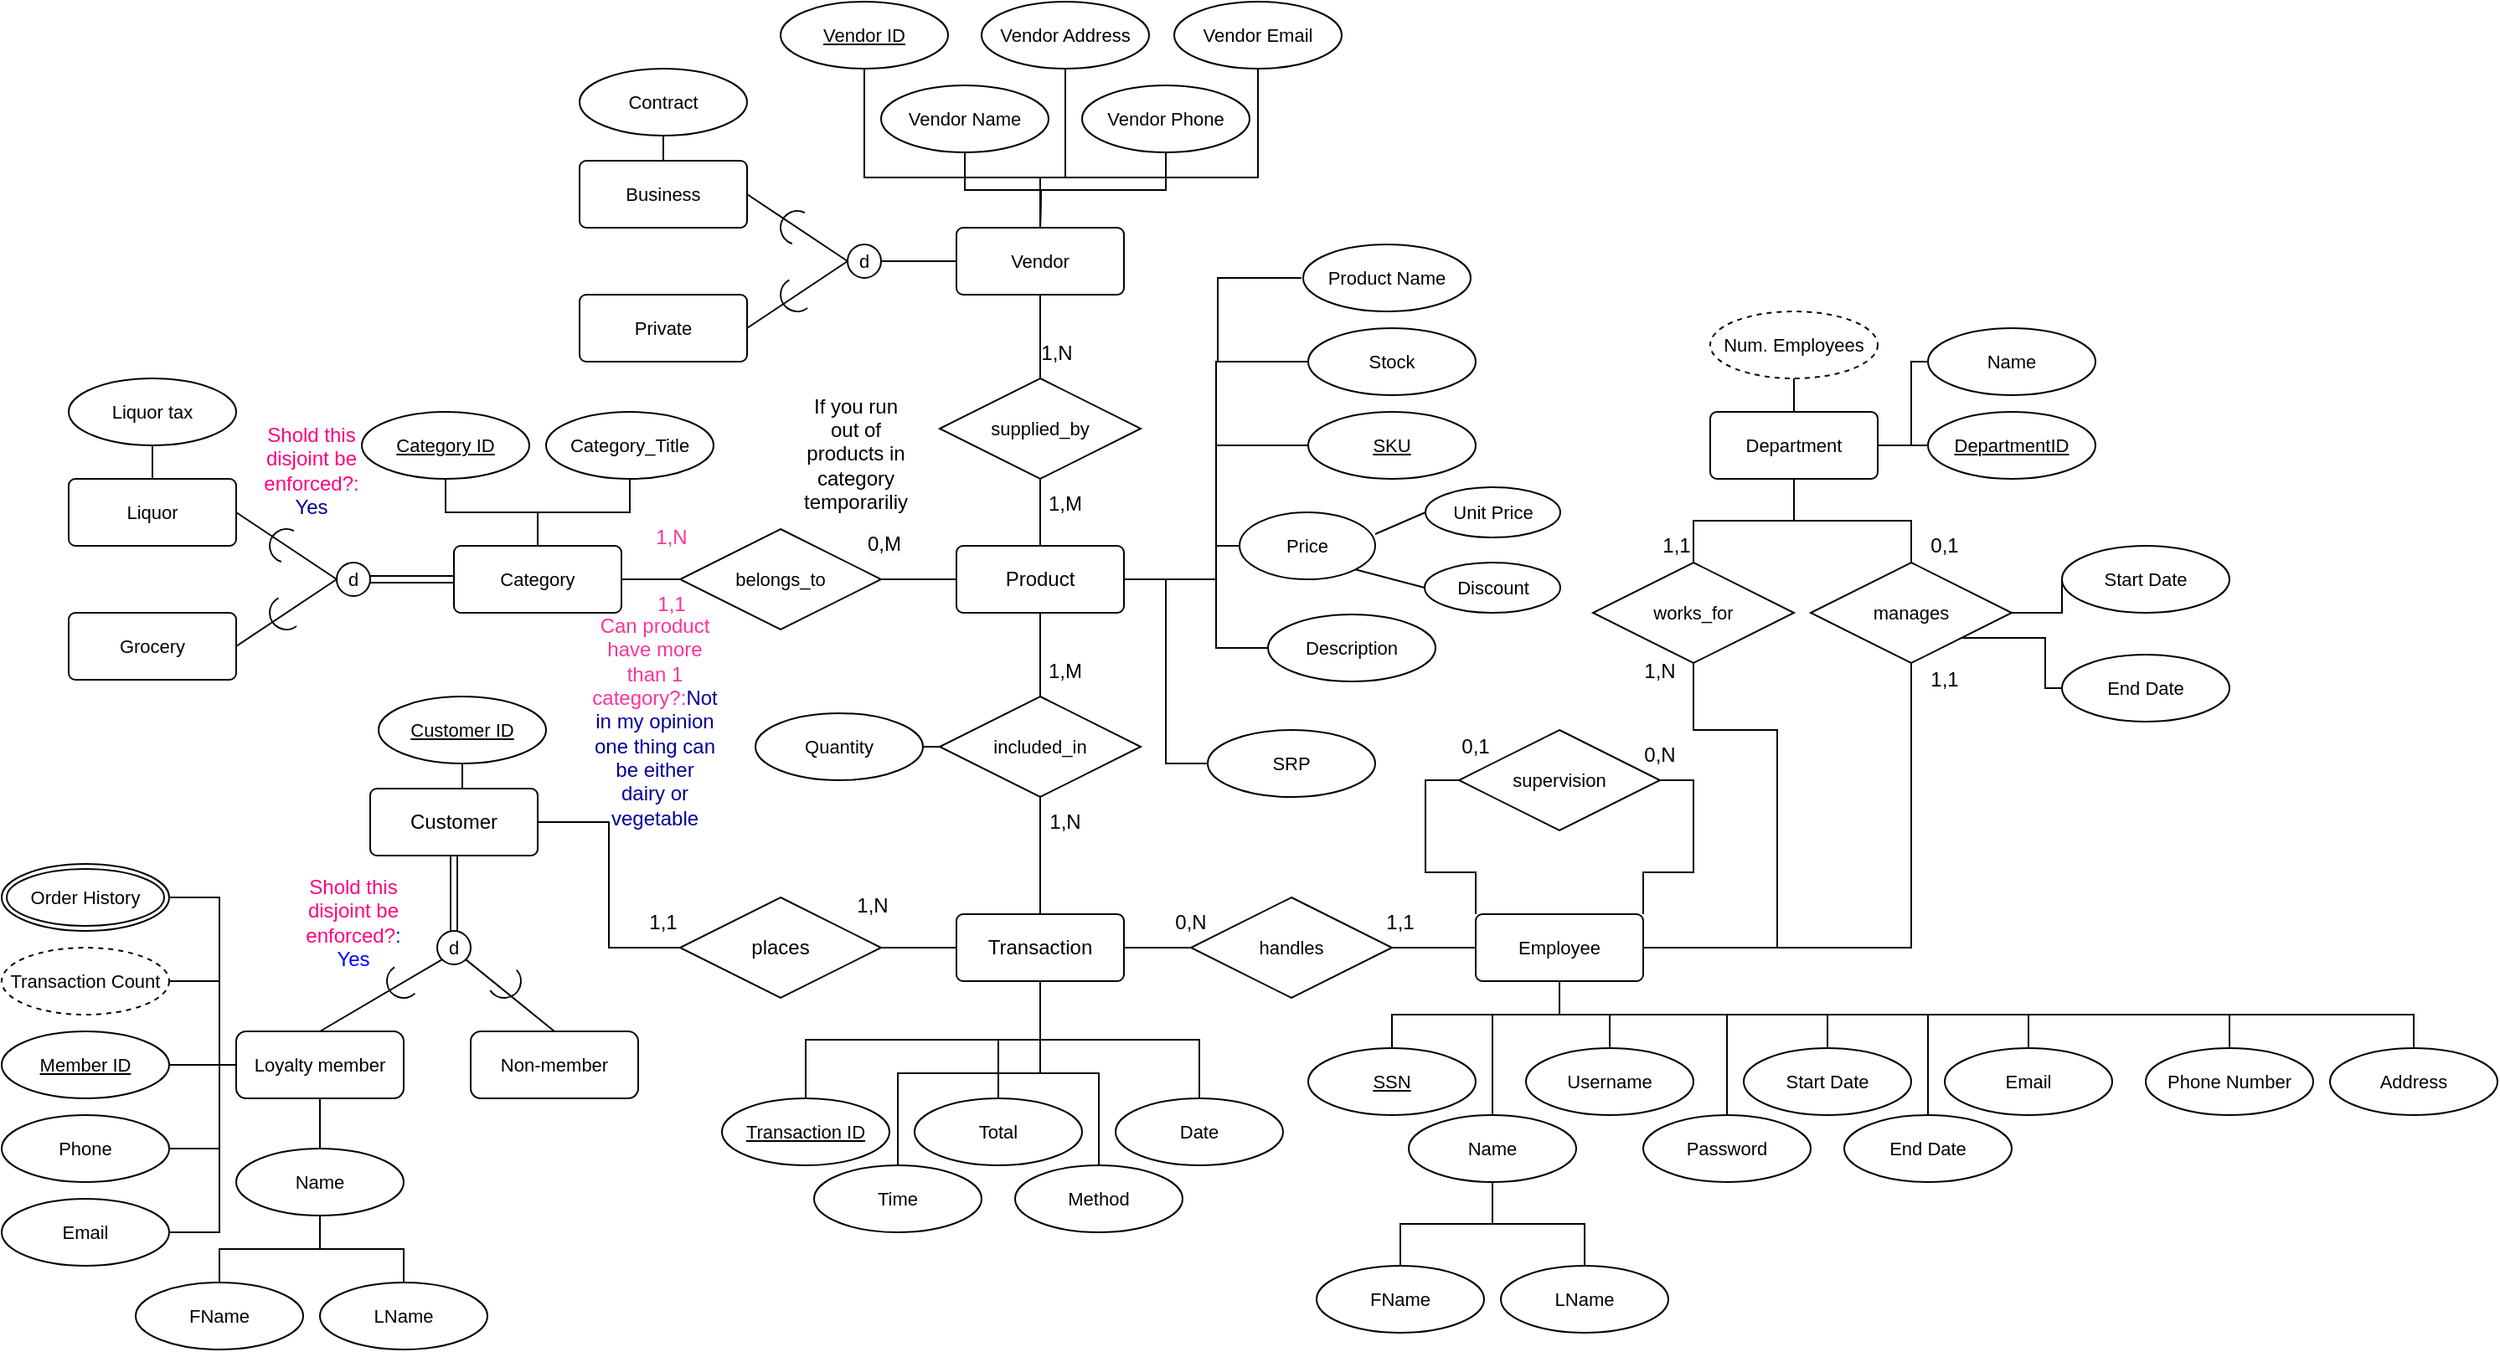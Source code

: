 <mxfile version="24.0.2" type="github">
  <diagram id="R2lEEEUBdFMjLlhIrx00" name="Page-1">
    <mxGraphModel dx="880" dy="468" grid="1" gridSize="10" guides="1" tooltips="1" connect="1" arrows="0" fold="1" page="1" pageScale="1" pageWidth="10000" pageHeight="10000" math="0" shadow="0" extFonts="Permanent Marker^https://fonts.googleapis.com/css?family=Permanent+Marker">
      <root>
        <mxCell id="0" />
        <mxCell id="1" parent="0" />
        <mxCell id="OXciILcsvzSkTtV1qYaF-29" style="edgeStyle=orthogonalEdgeStyle;rounded=0;orthogonalLoop=1;jettySize=auto;html=1;exitX=0.5;exitY=0;exitDx=0;exitDy=0;entryX=0.5;entryY=1;entryDx=0;entryDy=0;strokeColor=default;align=center;verticalAlign=middle;fontFamily=Helvetica;fontSize=11;fontColor=default;labelBackgroundColor=default;endArrow=none;endFill=0;" parent="1" source="OXciILcsvzSkTtV1qYaF-2" target="OXciILcsvzSkTtV1qYaF-28" edge="1">
          <mxGeometry relative="1" as="geometry" />
        </mxCell>
        <mxCell id="OXciILcsvzSkTtV1qYaF-2" value="Product" style="rounded=1;arcSize=10;whiteSpace=wrap;html=1;align=center;" parent="1" vertex="1">
          <mxGeometry x="870" y="420" width="100" height="40" as="geometry" />
        </mxCell>
        <mxCell id="fT3Tlq7CKn-Jqt1ZwOdJ-8" style="edgeStyle=orthogonalEdgeStyle;rounded=0;orthogonalLoop=1;jettySize=auto;html=1;exitX=1;exitY=0.5;exitDx=0;exitDy=0;entryX=0;entryY=0.5;entryDx=0;entryDy=0;strokeColor=default;align=center;verticalAlign=middle;fontFamily=Helvetica;fontSize=11;fontColor=default;labelBackgroundColor=default;endArrow=none;endFill=0;" parent="1" source="OXciILcsvzSkTtV1qYaF-4" target="fT3Tlq7CKn-Jqt1ZwOdJ-7" edge="1">
          <mxGeometry relative="1" as="geometry" />
        </mxCell>
        <mxCell id="OXciILcsvzSkTtV1qYaF-4" value="Transaction" style="rounded=1;arcSize=10;whiteSpace=wrap;html=1;align=center;" parent="1" vertex="1">
          <mxGeometry x="870" y="640" width="100" height="40" as="geometry" />
        </mxCell>
        <mxCell id="fT3Tlq7CKn-Jqt1ZwOdJ-66" style="edgeStyle=orthogonalEdgeStyle;rounded=0;orthogonalLoop=1;jettySize=auto;html=1;exitX=0.5;exitY=0;exitDx=0;exitDy=0;entryX=0.5;entryY=1;entryDx=0;entryDy=0;strokeColor=default;align=center;verticalAlign=middle;fontFamily=Helvetica;fontSize=11;fontColor=default;labelBackgroundColor=default;endArrow=none;endFill=0;" parent="1" source="OXciILcsvzSkTtV1qYaF-5" target="fT3Tlq7CKn-Jqt1ZwOdJ-60" edge="1">
          <mxGeometry relative="1" as="geometry" />
        </mxCell>
        <mxCell id="fT3Tlq7CKn-Jqt1ZwOdJ-81" style="edgeStyle=orthogonalEdgeStyle;rounded=0;orthogonalLoop=1;jettySize=auto;html=1;exitX=0.5;exitY=1;exitDx=0;exitDy=0;entryX=0.5;entryY=0;entryDx=0;entryDy=0;strokeColor=default;align=center;verticalAlign=middle;fontFamily=Helvetica;fontSize=11;fontColor=default;labelBackgroundColor=default;endArrow=none;endFill=0;shape=link;" parent="1" source="OXciILcsvzSkTtV1qYaF-5" target="fT3Tlq7CKn-Jqt1ZwOdJ-80" edge="1">
          <mxGeometry relative="1" as="geometry" />
        </mxCell>
        <mxCell id="OXciILcsvzSkTtV1qYaF-5" value="Customer" style="rounded=1;arcSize=10;whiteSpace=wrap;html=1;align=center;" parent="1" vertex="1">
          <mxGeometry x="520" y="565" width="100" height="40" as="geometry" />
        </mxCell>
        <mxCell id="OXciILcsvzSkTtV1qYaF-11" style="edgeStyle=orthogonalEdgeStyle;rounded=0;orthogonalLoop=1;jettySize=auto;html=1;exitX=0;exitY=0.5;exitDx=0;exitDy=0;entryX=1;entryY=0.5;entryDx=0;entryDy=0;endArrow=none;endFill=0;" parent="1" source="OXciILcsvzSkTtV1qYaF-6" target="OXciILcsvzSkTtV1qYaF-5" edge="1">
          <mxGeometry relative="1" as="geometry" />
        </mxCell>
        <mxCell id="OXciILcsvzSkTtV1qYaF-12" style="edgeStyle=orthogonalEdgeStyle;rounded=0;orthogonalLoop=1;jettySize=auto;html=1;exitX=1;exitY=0.5;exitDx=0;exitDy=0;entryX=0;entryY=0.5;entryDx=0;entryDy=0;endArrow=none;endFill=0;" parent="1" source="OXciILcsvzSkTtV1qYaF-6" target="OXciILcsvzSkTtV1qYaF-4" edge="1">
          <mxGeometry relative="1" as="geometry" />
        </mxCell>
        <mxCell id="OXciILcsvzSkTtV1qYaF-6" value="places" style="shape=rhombus;perimeter=rhombusPerimeter;whiteSpace=wrap;html=1;align=center;" parent="1" vertex="1">
          <mxGeometry x="705" y="630" width="120" height="60" as="geometry" />
        </mxCell>
        <mxCell id="OXciILcsvzSkTtV1qYaF-15" style="edgeStyle=orthogonalEdgeStyle;rounded=0;orthogonalLoop=1;jettySize=auto;html=1;exitX=0.5;exitY=0;exitDx=0;exitDy=0;entryX=0.5;entryY=1;entryDx=0;entryDy=0;strokeColor=default;align=center;verticalAlign=middle;fontFamily=Helvetica;fontSize=11;fontColor=default;labelBackgroundColor=default;endArrow=none;endFill=0;" parent="1" source="OXciILcsvzSkTtV1qYaF-14" target="OXciILcsvzSkTtV1qYaF-2" edge="1">
          <mxGeometry relative="1" as="geometry" />
        </mxCell>
        <mxCell id="OXciILcsvzSkTtV1qYaF-16" style="edgeStyle=orthogonalEdgeStyle;rounded=0;orthogonalLoop=1;jettySize=auto;html=1;exitX=0.5;exitY=1;exitDx=0;exitDy=0;entryX=0.5;entryY=0;entryDx=0;entryDy=0;strokeColor=default;align=center;verticalAlign=middle;fontFamily=Helvetica;fontSize=11;fontColor=default;labelBackgroundColor=default;endArrow=none;endFill=0;" parent="1" source="OXciILcsvzSkTtV1qYaF-14" target="OXciILcsvzSkTtV1qYaF-4" edge="1">
          <mxGeometry relative="1" as="geometry" />
        </mxCell>
        <mxCell id="OXciILcsvzSkTtV1qYaF-26" style="edgeStyle=orthogonalEdgeStyle;rounded=0;orthogonalLoop=1;jettySize=auto;html=1;exitX=0;exitY=0.5;exitDx=0;exitDy=0;strokeColor=default;align=center;verticalAlign=middle;fontFamily=Helvetica;fontSize=11;fontColor=default;labelBackgroundColor=default;endArrow=none;endFill=0;" parent="1" source="OXciILcsvzSkTtV1qYaF-14" target="OXciILcsvzSkTtV1qYaF-25" edge="1">
          <mxGeometry relative="1" as="geometry" />
        </mxCell>
        <mxCell id="OXciILcsvzSkTtV1qYaF-14" value="included_in" style="shape=rhombus;perimeter=rhombusPerimeter;whiteSpace=wrap;html=1;align=center;fontFamily=Helvetica;fontSize=11;fontColor=default;labelBackgroundColor=default;" parent="1" vertex="1">
          <mxGeometry x="860" y="510" width="120" height="60" as="geometry" />
        </mxCell>
        <mxCell id="OXciILcsvzSkTtV1qYaF-25" value="Quantity" style="ellipse;whiteSpace=wrap;html=1;align=center;fontFamily=Helvetica;fontSize=11;fontColor=default;labelBackgroundColor=default;" parent="1" vertex="1">
          <mxGeometry x="750" y="520" width="100" height="40" as="geometry" />
        </mxCell>
        <mxCell id="OXciILcsvzSkTtV1qYaF-46" style="edgeStyle=orthogonalEdgeStyle;rounded=0;orthogonalLoop=1;jettySize=auto;html=1;exitX=1;exitY=0.5;exitDx=0;exitDy=0;entryX=0;entryY=0.5;entryDx=0;entryDy=0;strokeColor=default;align=center;verticalAlign=middle;fontFamily=Helvetica;fontSize=11;fontColor=default;labelBackgroundColor=default;endArrow=none;endFill=0;" parent="1" source="OXciILcsvzSkTtV1qYaF-27" target="OXciILcsvzSkTtV1qYaF-2" edge="1">
          <mxGeometry relative="1" as="geometry" />
        </mxCell>
        <mxCell id="OXciILcsvzSkTtV1qYaF-47" style="edgeStyle=orthogonalEdgeStyle;rounded=0;orthogonalLoop=1;jettySize=auto;html=1;exitX=0;exitY=0.5;exitDx=0;exitDy=0;entryX=1;entryY=0.5;entryDx=0;entryDy=0;strokeColor=default;align=center;verticalAlign=middle;fontFamily=Helvetica;fontSize=11;fontColor=default;labelBackgroundColor=default;endArrow=none;endFill=0;" parent="1" source="OXciILcsvzSkTtV1qYaF-27" target="OXciILcsvzSkTtV1qYaF-32" edge="1">
          <mxGeometry relative="1" as="geometry" />
        </mxCell>
        <mxCell id="OXciILcsvzSkTtV1qYaF-27" value="belongs_to" style="shape=rhombus;perimeter=rhombusPerimeter;whiteSpace=wrap;html=1;align=center;fontFamily=Helvetica;fontSize=11;fontColor=default;labelBackgroundColor=default;" parent="1" vertex="1">
          <mxGeometry x="705" y="410" width="120" height="60" as="geometry" />
        </mxCell>
        <mxCell id="OXciILcsvzSkTtV1qYaF-31" style="edgeStyle=orthogonalEdgeStyle;rounded=0;orthogonalLoop=1;jettySize=auto;html=1;exitX=0.5;exitY=0;exitDx=0;exitDy=0;entryX=0.5;entryY=1;entryDx=0;entryDy=0;strokeColor=default;align=center;verticalAlign=middle;fontFamily=Helvetica;fontSize=11;fontColor=default;labelBackgroundColor=default;endArrow=none;endFill=0;" parent="1" source="OXciILcsvzSkTtV1qYaF-28" target="OXciILcsvzSkTtV1qYaF-30" edge="1">
          <mxGeometry relative="1" as="geometry" />
        </mxCell>
        <mxCell id="OXciILcsvzSkTtV1qYaF-28" value="supplied_by" style="shape=rhombus;perimeter=rhombusPerimeter;whiteSpace=wrap;html=1;align=center;fontFamily=Helvetica;fontSize=11;fontColor=default;labelBackgroundColor=default;" parent="1" vertex="1">
          <mxGeometry x="860" y="320" width="120" height="60" as="geometry" />
        </mxCell>
        <mxCell id="OXciILcsvzSkTtV1qYaF-58" style="edgeStyle=orthogonalEdgeStyle;rounded=0;orthogonalLoop=1;jettySize=auto;html=1;exitX=0.5;exitY=0;exitDx=0;exitDy=0;entryX=0.5;entryY=1;entryDx=0;entryDy=0;strokeColor=default;align=center;verticalAlign=middle;fontFamily=Helvetica;fontSize=11;fontColor=default;labelBackgroundColor=default;endArrow=none;endFill=0;" parent="1" source="OXciILcsvzSkTtV1qYaF-30" target="OXciILcsvzSkTtV1qYaF-54" edge="1">
          <mxGeometry relative="1" as="geometry">
            <Array as="points">
              <mxPoint x="920" y="200" />
              <mxPoint x="815" y="200" />
            </Array>
          </mxGeometry>
        </mxCell>
        <mxCell id="fT3Tlq7CKn-Jqt1ZwOdJ-109" style="edgeStyle=orthogonalEdgeStyle;rounded=0;orthogonalLoop=1;jettySize=auto;html=1;exitX=0;exitY=0.5;exitDx=0;exitDy=0;entryX=1;entryY=0.5;entryDx=0;entryDy=0;strokeColor=default;align=center;verticalAlign=middle;fontFamily=Helvetica;fontSize=11;fontColor=default;labelBackgroundColor=default;endArrow=none;endFill=0;" parent="1" source="OXciILcsvzSkTtV1qYaF-30" target="fT3Tlq7CKn-Jqt1ZwOdJ-102" edge="1">
          <mxGeometry relative="1" as="geometry" />
        </mxCell>
        <mxCell id="r46aiMPrA0KQtqXdSJ5M-2" style="edgeStyle=orthogonalEdgeStyle;rounded=0;orthogonalLoop=1;jettySize=auto;html=1;exitX=0.5;exitY=0;exitDx=0;exitDy=0;entryX=0.5;entryY=1;entryDx=0;entryDy=0;endArrow=none;endFill=0;" parent="1" source="OXciILcsvzSkTtV1qYaF-30" target="r46aiMPrA0KQtqXdSJ5M-1" edge="1">
          <mxGeometry relative="1" as="geometry">
            <Array as="points">
              <mxPoint x="920" y="200" />
              <mxPoint x="1050" y="200" />
            </Array>
          </mxGeometry>
        </mxCell>
        <mxCell id="OXciILcsvzSkTtV1qYaF-30" value="Vendor" style="rounded=1;arcSize=10;whiteSpace=wrap;html=1;align=center;fontFamily=Helvetica;fontSize=11;fontColor=default;labelBackgroundColor=default;" parent="1" vertex="1">
          <mxGeometry x="870" y="230" width="100" height="40" as="geometry" />
        </mxCell>
        <mxCell id="OXciILcsvzSkTtV1qYaF-51" style="edgeStyle=orthogonalEdgeStyle;rounded=0;orthogonalLoop=1;jettySize=auto;html=1;exitX=0.5;exitY=0;exitDx=0;exitDy=0;entryX=0.5;entryY=1;entryDx=0;entryDy=0;strokeColor=default;align=center;verticalAlign=middle;fontFamily=Helvetica;fontSize=11;fontColor=default;labelBackgroundColor=default;endArrow=none;endFill=0;" parent="1" source="OXciILcsvzSkTtV1qYaF-32" target="OXciILcsvzSkTtV1qYaF-48" edge="1">
          <mxGeometry relative="1" as="geometry" />
        </mxCell>
        <mxCell id="fT3Tlq7CKn-Jqt1ZwOdJ-88" style="edgeStyle=orthogonalEdgeStyle;rounded=0;orthogonalLoop=1;jettySize=auto;html=1;exitX=0;exitY=0.5;exitDx=0;exitDy=0;strokeColor=default;align=center;verticalAlign=middle;fontFamily=Helvetica;fontSize=11;fontColor=default;labelBackgroundColor=default;endArrow=none;endFill=0;shape=link;" parent="1" source="OXciILcsvzSkTtV1qYaF-32" target="fT3Tlq7CKn-Jqt1ZwOdJ-86" edge="1">
          <mxGeometry relative="1" as="geometry" />
        </mxCell>
        <mxCell id="OXciILcsvzSkTtV1qYaF-32" value="Category" style="rounded=1;arcSize=10;whiteSpace=wrap;html=1;align=center;fontFamily=Helvetica;fontSize=11;fontColor=default;labelBackgroundColor=default;" parent="1" vertex="1">
          <mxGeometry x="570" y="420" width="100" height="40" as="geometry" />
        </mxCell>
        <mxCell id="fT3Tlq7CKn-Jqt1ZwOdJ-123" style="edgeStyle=orthogonalEdgeStyle;rounded=0;orthogonalLoop=1;jettySize=auto;html=1;exitX=0.5;exitY=0;exitDx=0;exitDy=0;entryX=0.5;entryY=1;entryDx=0;entryDy=0;strokeColor=default;align=center;verticalAlign=middle;fontFamily=Helvetica;fontSize=11;fontColor=default;labelBackgroundColor=default;endArrow=none;endFill=0;" parent="1" source="OXciILcsvzSkTtV1qYaF-34" target="OXciILcsvzSkTtV1qYaF-4" edge="1">
          <mxGeometry relative="1" as="geometry" />
        </mxCell>
        <mxCell id="OXciILcsvzSkTtV1qYaF-34" value="Date" style="ellipse;whiteSpace=wrap;html=1;align=center;fontFamily=Helvetica;fontSize=11;fontColor=default;labelBackgroundColor=default;" parent="1" vertex="1">
          <mxGeometry x="965" y="750" width="100" height="40" as="geometry" />
        </mxCell>
        <mxCell id="fT3Tlq7CKn-Jqt1ZwOdJ-127" style="edgeStyle=orthogonalEdgeStyle;rounded=0;orthogonalLoop=1;jettySize=auto;html=1;exitX=0.5;exitY=0;exitDx=0;exitDy=0;entryX=0.5;entryY=1;entryDx=0;entryDy=0;strokeColor=default;align=center;verticalAlign=middle;fontFamily=Helvetica;fontSize=11;fontColor=default;labelBackgroundColor=default;endArrow=none;endFill=0;" parent="1" source="OXciILcsvzSkTtV1qYaF-35" target="OXciILcsvzSkTtV1qYaF-4" edge="1">
          <mxGeometry relative="1" as="geometry" />
        </mxCell>
        <mxCell id="OXciILcsvzSkTtV1qYaF-35" value="Time" style="ellipse;whiteSpace=wrap;html=1;align=center;fontFamily=Helvetica;fontSize=11;fontColor=default;labelBackgroundColor=default;" parent="1" vertex="1">
          <mxGeometry x="785" y="790" width="100" height="40" as="geometry" />
        </mxCell>
        <mxCell id="fT3Tlq7CKn-Jqt1ZwOdJ-125" style="edgeStyle=orthogonalEdgeStyle;rounded=0;orthogonalLoop=1;jettySize=auto;html=1;exitX=0.5;exitY=0;exitDx=0;exitDy=0;entryX=0.5;entryY=1;entryDx=0;entryDy=0;strokeColor=default;align=center;verticalAlign=middle;fontFamily=Helvetica;fontSize=11;fontColor=default;labelBackgroundColor=default;endArrow=none;endFill=0;" parent="1" source="OXciILcsvzSkTtV1qYaF-36" target="OXciILcsvzSkTtV1qYaF-4" edge="1">
          <mxGeometry relative="1" as="geometry" />
        </mxCell>
        <mxCell id="OXciILcsvzSkTtV1qYaF-36" value="Method" style="ellipse;whiteSpace=wrap;html=1;align=center;fontFamily=Helvetica;fontSize=11;fontColor=default;labelBackgroundColor=default;" parent="1" vertex="1">
          <mxGeometry x="905" y="790" width="100" height="40" as="geometry" />
        </mxCell>
        <mxCell id="fT3Tlq7CKn-Jqt1ZwOdJ-128" style="edgeStyle=orthogonalEdgeStyle;rounded=0;orthogonalLoop=1;jettySize=auto;html=1;exitX=0.5;exitY=0;exitDx=0;exitDy=0;entryX=0.5;entryY=1;entryDx=0;entryDy=0;strokeColor=default;align=center;verticalAlign=middle;fontFamily=Helvetica;fontSize=11;fontColor=default;labelBackgroundColor=default;endArrow=none;endFill=0;" parent="1" source="OXciILcsvzSkTtV1qYaF-37" target="OXciILcsvzSkTtV1qYaF-4" edge="1">
          <mxGeometry relative="1" as="geometry" />
        </mxCell>
        <mxCell id="OXciILcsvzSkTtV1qYaF-37" value="Transaction ID" style="ellipse;whiteSpace=wrap;html=1;align=center;fontStyle=4;fontFamily=Helvetica;fontSize=11;fontColor=default;labelBackgroundColor=default;" parent="1" vertex="1">
          <mxGeometry x="730" y="750" width="100" height="40" as="geometry" />
        </mxCell>
        <mxCell id="fT3Tlq7CKn-Jqt1ZwOdJ-126" style="edgeStyle=orthogonalEdgeStyle;rounded=0;orthogonalLoop=1;jettySize=auto;html=1;exitX=0.5;exitY=0;exitDx=0;exitDy=0;entryX=0.5;entryY=1;entryDx=0;entryDy=0;strokeColor=default;align=center;verticalAlign=middle;fontFamily=Helvetica;fontSize=11;fontColor=default;labelBackgroundColor=default;endArrow=none;endFill=0;" parent="1" source="OXciILcsvzSkTtV1qYaF-43" target="OXciILcsvzSkTtV1qYaF-4" edge="1">
          <mxGeometry relative="1" as="geometry" />
        </mxCell>
        <mxCell id="OXciILcsvzSkTtV1qYaF-43" value="Total" style="ellipse;whiteSpace=wrap;html=1;align=center;fontFamily=Helvetica;fontSize=11;fontColor=default;labelBackgroundColor=default;" parent="1" vertex="1">
          <mxGeometry x="845" y="750" width="100" height="40" as="geometry" />
        </mxCell>
        <mxCell id="OXciILcsvzSkTtV1qYaF-48" value="Category_Title" style="ellipse;whiteSpace=wrap;html=1;align=center;fontFamily=Helvetica;fontSize=11;fontColor=default;labelBackgroundColor=default;" parent="1" vertex="1">
          <mxGeometry x="625" y="340" width="100" height="40" as="geometry" />
        </mxCell>
        <mxCell id="fT3Tlq7CKn-Jqt1ZwOdJ-87" style="edgeStyle=orthogonalEdgeStyle;rounded=0;orthogonalLoop=1;jettySize=auto;html=1;exitX=0.5;exitY=1;exitDx=0;exitDy=0;entryX=0.5;entryY=0;entryDx=0;entryDy=0;strokeColor=default;align=center;verticalAlign=middle;fontFamily=Helvetica;fontSize=11;fontColor=default;labelBackgroundColor=default;endArrow=none;endFill=0;" parent="1" source="OXciILcsvzSkTtV1qYaF-50" target="OXciILcsvzSkTtV1qYaF-32" edge="1">
          <mxGeometry relative="1" as="geometry" />
        </mxCell>
        <mxCell id="OXciILcsvzSkTtV1qYaF-50" value="Category ID" style="ellipse;whiteSpace=wrap;html=1;align=center;fontStyle=4;fontFamily=Helvetica;fontSize=11;fontColor=default;labelBackgroundColor=default;" parent="1" vertex="1">
          <mxGeometry x="515" y="340" width="100" height="40" as="geometry" />
        </mxCell>
        <mxCell id="OXciILcsvzSkTtV1qYaF-54" value="&lt;u&gt;Vendor ID&lt;/u&gt;" style="ellipse;whiteSpace=wrap;html=1;align=center;fontFamily=Helvetica;fontSize=11;fontColor=default;labelBackgroundColor=default;" parent="1" vertex="1">
          <mxGeometry x="765" y="95" width="100" height="40" as="geometry" />
        </mxCell>
        <mxCell id="OXciILcsvzSkTtV1qYaF-61" style="edgeStyle=orthogonalEdgeStyle;rounded=0;orthogonalLoop=1;jettySize=auto;html=1;exitX=0.5;exitY=1;exitDx=0;exitDy=0;entryX=0.5;entryY=0;entryDx=0;entryDy=0;strokeColor=default;align=center;verticalAlign=middle;fontFamily=Helvetica;fontSize=11;fontColor=default;labelBackgroundColor=default;endArrow=none;endFill=0;" parent="1" source="OXciILcsvzSkTtV1qYaF-55" target="OXciILcsvzSkTtV1qYaF-30" edge="1">
          <mxGeometry relative="1" as="geometry">
            <Array as="points">
              <mxPoint x="935" y="200" />
              <mxPoint x="920" y="200" />
            </Array>
          </mxGeometry>
        </mxCell>
        <mxCell id="OXciILcsvzSkTtV1qYaF-55" value="Vendor Address" style="ellipse;whiteSpace=wrap;html=1;align=center;fontFamily=Helvetica;fontSize=11;fontColor=default;labelBackgroundColor=default;" parent="1" vertex="1">
          <mxGeometry x="885" y="95" width="100" height="40" as="geometry" />
        </mxCell>
        <mxCell id="OXciILcsvzSkTtV1qYaF-59" style="edgeStyle=orthogonalEdgeStyle;rounded=0;orthogonalLoop=1;jettySize=auto;html=1;exitX=0.5;exitY=1;exitDx=0;exitDy=0;strokeColor=default;align=center;verticalAlign=middle;fontFamily=Helvetica;fontSize=11;fontColor=default;labelBackgroundColor=default;endArrow=none;endFill=0;" parent="1" source="OXciILcsvzSkTtV1qYaF-56" edge="1">
          <mxGeometry relative="1" as="geometry">
            <mxPoint x="920" y="230" as="targetPoint" />
          </mxGeometry>
        </mxCell>
        <mxCell id="OXciILcsvzSkTtV1qYaF-56" value="Vendor Name" style="ellipse;whiteSpace=wrap;html=1;align=center;fontFamily=Helvetica;fontSize=11;fontColor=default;labelBackgroundColor=default;" parent="1" vertex="1">
          <mxGeometry x="825" y="145" width="100" height="40" as="geometry" />
        </mxCell>
        <mxCell id="OXciILcsvzSkTtV1qYaF-62" style="edgeStyle=orthogonalEdgeStyle;rounded=0;orthogonalLoop=1;jettySize=auto;html=1;exitX=0.5;exitY=1;exitDx=0;exitDy=0;strokeColor=default;align=center;verticalAlign=middle;fontFamily=Helvetica;fontSize=11;fontColor=default;labelBackgroundColor=default;endArrow=none;endFill=0;" parent="1" source="OXciILcsvzSkTtV1qYaF-57" edge="1">
          <mxGeometry relative="1" as="geometry">
            <mxPoint x="920" y="230" as="targetPoint" />
          </mxGeometry>
        </mxCell>
        <mxCell id="OXciILcsvzSkTtV1qYaF-57" value="Vendor Phone" style="ellipse;whiteSpace=wrap;html=1;align=center;fontFamily=Helvetica;fontSize=11;fontColor=default;labelBackgroundColor=default;" parent="1" vertex="1">
          <mxGeometry x="945" y="145" width="100" height="40" as="geometry" />
        </mxCell>
        <mxCell id="fT3Tlq7CKn-Jqt1ZwOdJ-118" style="edgeStyle=orthogonalEdgeStyle;rounded=0;orthogonalLoop=1;jettySize=auto;html=1;exitX=0;exitY=0.5;exitDx=0;exitDy=0;entryX=1;entryY=0.5;entryDx=0;entryDy=0;strokeColor=default;align=center;verticalAlign=middle;fontFamily=Helvetica;fontSize=11;fontColor=default;labelBackgroundColor=default;endArrow=none;endFill=0;" parent="1" source="OXciILcsvzSkTtV1qYaF-68" target="OXciILcsvzSkTtV1qYaF-2" edge="1">
          <mxGeometry relative="1" as="geometry" />
        </mxCell>
        <mxCell id="OXciILcsvzSkTtV1qYaF-68" value="Stock" style="ellipse;whiteSpace=wrap;html=1;align=center;fontFamily=Helvetica;fontSize=11;fontColor=default;labelBackgroundColor=default;" parent="1" vertex="1">
          <mxGeometry x="1080" y="290" width="100" height="40" as="geometry" />
        </mxCell>
        <mxCell id="fT3Tlq7CKn-Jqt1ZwOdJ-117" style="edgeStyle=orthogonalEdgeStyle;rounded=0;orthogonalLoop=1;jettySize=auto;html=1;exitX=0;exitY=0.5;exitDx=0;exitDy=0;entryX=1;entryY=0.5;entryDx=0;entryDy=0;strokeColor=default;align=center;verticalAlign=middle;fontFamily=Helvetica;fontSize=11;fontColor=default;labelBackgroundColor=default;endArrow=none;endFill=0;" parent="1" source="OXciILcsvzSkTtV1qYaF-69" target="OXciILcsvzSkTtV1qYaF-2" edge="1">
          <mxGeometry relative="1" as="geometry" />
        </mxCell>
        <mxCell id="OXciILcsvzSkTtV1qYaF-69" value="&lt;u&gt;SKU&lt;/u&gt;" style="ellipse;whiteSpace=wrap;html=1;align=center;fontFamily=Helvetica;fontSize=11;fontColor=default;labelBackgroundColor=default;" parent="1" vertex="1">
          <mxGeometry x="1080" y="340" width="100" height="40" as="geometry" />
        </mxCell>
        <mxCell id="fT3Tlq7CKn-Jqt1ZwOdJ-121" style="edgeStyle=orthogonalEdgeStyle;rounded=0;orthogonalLoop=1;jettySize=auto;html=1;exitX=0;exitY=0.5;exitDx=0;exitDy=0;entryX=1;entryY=0.5;entryDx=0;entryDy=0;strokeColor=default;align=center;verticalAlign=middle;fontFamily=Helvetica;fontSize=11;fontColor=default;labelBackgroundColor=default;endArrow=none;endFill=0;" parent="1" edge="1">
          <mxGeometry relative="1" as="geometry">
            <mxPoint x="1061" y="481" as="sourcePoint" />
            <mxPoint x="975" y="440" as="targetPoint" />
            <Array as="points">
              <mxPoint x="1025" y="481" />
              <mxPoint x="1025" y="440" />
            </Array>
          </mxGeometry>
        </mxCell>
        <mxCell id="OXciILcsvzSkTtV1qYaF-70" value="Description" style="ellipse;whiteSpace=wrap;html=1;align=center;fontFamily=Helvetica;fontSize=11;fontColor=default;labelBackgroundColor=default;" parent="1" vertex="1">
          <mxGeometry x="1056" y="461" width="100" height="40" as="geometry" />
        </mxCell>
        <mxCell id="fT3Tlq7CKn-Jqt1ZwOdJ-119" style="edgeStyle=orthogonalEdgeStyle;rounded=0;orthogonalLoop=1;jettySize=auto;html=1;exitX=0;exitY=0.5;exitDx=0;exitDy=0;strokeColor=default;align=center;verticalAlign=middle;fontFamily=Helvetica;fontSize=11;fontColor=default;labelBackgroundColor=default;endArrow=none;endFill=0;" parent="1" edge="1">
          <mxGeometry relative="1" as="geometry">
            <mxPoint x="1039" y="420" as="sourcePoint" />
            <mxPoint x="970" y="440" as="targetPoint" />
            <Array as="points">
              <mxPoint x="1025" y="420" />
              <mxPoint x="1025" y="440" />
            </Array>
          </mxGeometry>
        </mxCell>
        <mxCell id="OXciILcsvzSkTtV1qYaF-71" value="Price" style="ellipse;whiteSpace=wrap;html=1;align=center;fontFamily=Helvetica;fontSize=11;fontColor=default;labelBackgroundColor=default;" parent="1" vertex="1">
          <mxGeometry x="1039" y="400" width="81" height="40" as="geometry" />
        </mxCell>
        <mxCell id="fT3Tlq7CKn-Jqt1ZwOdJ-122" style="edgeStyle=orthogonalEdgeStyle;rounded=0;orthogonalLoop=1;jettySize=auto;html=1;exitX=0;exitY=0.5;exitDx=0;exitDy=0;entryX=1;entryY=0.5;entryDx=0;entryDy=0;strokeColor=default;align=center;verticalAlign=middle;fontFamily=Helvetica;fontSize=11;fontColor=default;labelBackgroundColor=default;endArrow=none;endFill=0;" parent="1" source="fT3Tlq7CKn-Jqt1ZwOdJ-1" target="OXciILcsvzSkTtV1qYaF-2" edge="1">
          <mxGeometry relative="1" as="geometry" />
        </mxCell>
        <mxCell id="fT3Tlq7CKn-Jqt1ZwOdJ-1" value="SRP" style="ellipse;whiteSpace=wrap;html=1;align=center;fontFamily=Helvetica;fontSize=11;fontColor=default;labelBackgroundColor=default;" parent="1" vertex="1">
          <mxGeometry x="1020" y="530" width="100" height="40" as="geometry" />
        </mxCell>
        <mxCell id="fT3Tlq7CKn-Jqt1ZwOdJ-26" style="edgeStyle=orthogonalEdgeStyle;rounded=0;orthogonalLoop=1;jettySize=auto;html=1;exitX=0;exitY=0;exitDx=0;exitDy=0;entryX=0;entryY=0.5;entryDx=0;entryDy=0;strokeColor=default;align=center;verticalAlign=middle;fontFamily=Helvetica;fontSize=11;fontColor=default;labelBackgroundColor=default;endArrow=none;endFill=0;" parent="1" source="fT3Tlq7CKn-Jqt1ZwOdJ-5" target="fT3Tlq7CKn-Jqt1ZwOdJ-25" edge="1">
          <mxGeometry relative="1" as="geometry" />
        </mxCell>
        <mxCell id="fT3Tlq7CKn-Jqt1ZwOdJ-27" style="edgeStyle=orthogonalEdgeStyle;rounded=0;orthogonalLoop=1;jettySize=auto;html=1;exitX=1;exitY=0;exitDx=0;exitDy=0;entryX=1;entryY=0.5;entryDx=0;entryDy=0;strokeColor=default;align=center;verticalAlign=middle;fontFamily=Helvetica;fontSize=11;fontColor=default;labelBackgroundColor=default;endArrow=none;endFill=0;" parent="1" source="fT3Tlq7CKn-Jqt1ZwOdJ-5" target="fT3Tlq7CKn-Jqt1ZwOdJ-25" edge="1">
          <mxGeometry relative="1" as="geometry" />
        </mxCell>
        <mxCell id="fT3Tlq7CKn-Jqt1ZwOdJ-151" style="edgeStyle=orthogonalEdgeStyle;rounded=0;orthogonalLoop=1;jettySize=auto;html=1;exitX=1;exitY=0.5;exitDx=0;exitDy=0;entryX=0.5;entryY=1;entryDx=0;entryDy=0;strokeColor=default;align=center;verticalAlign=middle;fontFamily=Helvetica;fontSize=11;fontColor=default;labelBackgroundColor=default;endArrow=none;endFill=0;" parent="1" source="fT3Tlq7CKn-Jqt1ZwOdJ-5" target="fT3Tlq7CKn-Jqt1ZwOdJ-11" edge="1">
          <mxGeometry relative="1" as="geometry" />
        </mxCell>
        <mxCell id="r46aiMPrA0KQtqXdSJ5M-5" style="edgeStyle=orthogonalEdgeStyle;rounded=0;orthogonalLoop=1;jettySize=auto;html=1;exitX=0.5;exitY=1;exitDx=0;exitDy=0;entryX=0.5;entryY=0;entryDx=0;entryDy=0;endArrow=none;endFill=0;" parent="1" source="fT3Tlq7CKn-Jqt1ZwOdJ-5" target="r46aiMPrA0KQtqXdSJ5M-3" edge="1">
          <mxGeometry relative="1" as="geometry" />
        </mxCell>
        <mxCell id="fT3Tlq7CKn-Jqt1ZwOdJ-5" value="Employee" style="rounded=1;arcSize=10;whiteSpace=wrap;html=1;align=center;fontFamily=Helvetica;fontSize=11;fontColor=default;labelBackgroundColor=default;" parent="1" vertex="1">
          <mxGeometry x="1180" y="640" width="100" height="40" as="geometry" />
        </mxCell>
        <mxCell id="fT3Tlq7CKn-Jqt1ZwOdJ-35" style="edgeStyle=orthogonalEdgeStyle;rounded=0;orthogonalLoop=1;jettySize=auto;html=1;exitX=0.5;exitY=0;exitDx=0;exitDy=0;entryX=0.5;entryY=1;entryDx=0;entryDy=0;strokeColor=default;align=center;verticalAlign=middle;fontFamily=Helvetica;fontSize=11;fontColor=default;labelBackgroundColor=default;endArrow=none;endFill=0;" parent="1" source="fT3Tlq7CKn-Jqt1ZwOdJ-6" target="fT3Tlq7CKn-Jqt1ZwOdJ-34" edge="1">
          <mxGeometry relative="1" as="geometry" />
        </mxCell>
        <mxCell id="fT3Tlq7CKn-Jqt1ZwOdJ-42" style="edgeStyle=orthogonalEdgeStyle;rounded=0;orthogonalLoop=1;jettySize=auto;html=1;exitX=1;exitY=0.5;exitDx=0;exitDy=0;entryX=0;entryY=0.5;entryDx=0;entryDy=0;strokeColor=default;align=center;verticalAlign=middle;fontFamily=Helvetica;fontSize=11;fontColor=default;labelBackgroundColor=default;endArrow=none;endFill=0;" parent="1" source="fT3Tlq7CKn-Jqt1ZwOdJ-6" target="fT3Tlq7CKn-Jqt1ZwOdJ-37" edge="1">
          <mxGeometry relative="1" as="geometry" />
        </mxCell>
        <mxCell id="fT3Tlq7CKn-Jqt1ZwOdJ-136" style="edgeStyle=orthogonalEdgeStyle;rounded=0;orthogonalLoop=1;jettySize=auto;html=1;exitX=1;exitY=0.5;exitDx=0;exitDy=0;entryX=0;entryY=0.5;entryDx=0;entryDy=0;strokeColor=default;align=center;verticalAlign=middle;fontFamily=Helvetica;fontSize=11;fontColor=default;labelBackgroundColor=default;endArrow=none;endFill=0;" parent="1" source="fT3Tlq7CKn-Jqt1ZwOdJ-6" target="fT3Tlq7CKn-Jqt1ZwOdJ-36" edge="1">
          <mxGeometry relative="1" as="geometry">
            <Array as="points">
              <mxPoint x="1440" y="360" />
              <mxPoint x="1440" y="310" />
            </Array>
          </mxGeometry>
        </mxCell>
        <mxCell id="fT3Tlq7CKn-Jqt1ZwOdJ-6" value="Department" style="rounded=1;arcSize=10;whiteSpace=wrap;html=1;align=center;fontFamily=Helvetica;fontSize=11;fontColor=default;labelBackgroundColor=default;" parent="1" vertex="1">
          <mxGeometry x="1320" y="340" width="100" height="40" as="geometry" />
        </mxCell>
        <mxCell id="fT3Tlq7CKn-Jqt1ZwOdJ-9" style="edgeStyle=orthogonalEdgeStyle;rounded=0;orthogonalLoop=1;jettySize=auto;html=1;exitX=1;exitY=0.5;exitDx=0;exitDy=0;entryX=0;entryY=0.5;entryDx=0;entryDy=0;strokeColor=default;align=center;verticalAlign=middle;fontFamily=Helvetica;fontSize=11;fontColor=default;labelBackgroundColor=default;endArrow=none;endFill=0;" parent="1" source="fT3Tlq7CKn-Jqt1ZwOdJ-7" target="fT3Tlq7CKn-Jqt1ZwOdJ-5" edge="1">
          <mxGeometry relative="1" as="geometry" />
        </mxCell>
        <mxCell id="fT3Tlq7CKn-Jqt1ZwOdJ-7" value="handles" style="shape=rhombus;perimeter=rhombusPerimeter;whiteSpace=wrap;html=1;align=center;fontFamily=Helvetica;fontSize=11;fontColor=default;labelBackgroundColor=default;" parent="1" vertex="1">
          <mxGeometry x="1010" y="630" width="120" height="60" as="geometry" />
        </mxCell>
        <mxCell id="fT3Tlq7CKn-Jqt1ZwOdJ-149" style="edgeStyle=orthogonalEdgeStyle;rounded=0;orthogonalLoop=1;jettySize=auto;html=1;exitX=0.5;exitY=0;exitDx=0;exitDy=0;entryX=0.5;entryY=1;entryDx=0;entryDy=0;strokeColor=default;align=center;verticalAlign=middle;fontFamily=Helvetica;fontSize=11;fontColor=default;labelBackgroundColor=default;endArrow=none;endFill=0;" parent="1" source="fT3Tlq7CKn-Jqt1ZwOdJ-10" target="fT3Tlq7CKn-Jqt1ZwOdJ-6" edge="1">
          <mxGeometry relative="1" as="geometry" />
        </mxCell>
        <mxCell id="fT3Tlq7CKn-Jqt1ZwOdJ-152" style="edgeStyle=orthogonalEdgeStyle;rounded=0;orthogonalLoop=1;jettySize=auto;html=1;exitX=0.5;exitY=1;exitDx=0;exitDy=0;entryX=1;entryY=0.5;entryDx=0;entryDy=0;strokeColor=default;align=center;verticalAlign=middle;fontFamily=Helvetica;fontSize=11;fontColor=default;labelBackgroundColor=default;endArrow=none;endFill=0;" parent="1" source="fT3Tlq7CKn-Jqt1ZwOdJ-10" target="fT3Tlq7CKn-Jqt1ZwOdJ-5" edge="1">
          <mxGeometry relative="1" as="geometry">
            <Array as="points">
              <mxPoint x="1310" y="530" />
              <mxPoint x="1360" y="530" />
              <mxPoint x="1360" y="660" />
            </Array>
          </mxGeometry>
        </mxCell>
        <mxCell id="fT3Tlq7CKn-Jqt1ZwOdJ-10" value="works_for" style="shape=rhombus;perimeter=rhombusPerimeter;whiteSpace=wrap;html=1;align=center;fontFamily=Helvetica;fontSize=11;fontColor=default;labelBackgroundColor=default;" parent="1" vertex="1">
          <mxGeometry x="1250" y="430" width="120" height="60" as="geometry" />
        </mxCell>
        <mxCell id="fT3Tlq7CKn-Jqt1ZwOdJ-147" style="edgeStyle=orthogonalEdgeStyle;rounded=0;orthogonalLoop=1;jettySize=auto;html=1;exitX=0.5;exitY=0;exitDx=0;exitDy=0;entryX=0.5;entryY=1;entryDx=0;entryDy=0;strokeColor=default;align=center;verticalAlign=middle;fontFamily=Helvetica;fontSize=11;fontColor=default;labelBackgroundColor=default;endArrow=none;endFill=0;" parent="1" source="fT3Tlq7CKn-Jqt1ZwOdJ-11" target="fT3Tlq7CKn-Jqt1ZwOdJ-6" edge="1">
          <mxGeometry relative="1" as="geometry" />
        </mxCell>
        <mxCell id="fT3Tlq7CKn-Jqt1ZwOdJ-150" style="edgeStyle=orthogonalEdgeStyle;rounded=0;orthogonalLoop=1;jettySize=auto;html=1;exitX=1;exitY=0.5;exitDx=0;exitDy=0;entryX=0;entryY=0.5;entryDx=0;entryDy=0;strokeColor=default;align=center;verticalAlign=middle;fontFamily=Helvetica;fontSize=11;fontColor=default;labelBackgroundColor=default;endArrow=none;endFill=0;" parent="1" source="fT3Tlq7CKn-Jqt1ZwOdJ-11" target="fT3Tlq7CKn-Jqt1ZwOdJ-28" edge="1">
          <mxGeometry relative="1" as="geometry" />
        </mxCell>
        <mxCell id="KZJG9HeRuJvANU3pxZ1K-25" style="edgeStyle=orthogonalEdgeStyle;rounded=0;orthogonalLoop=1;jettySize=auto;html=1;exitX=1;exitY=1;exitDx=0;exitDy=0;entryX=0;entryY=0.5;entryDx=0;entryDy=0;endArrow=none;endFill=0;" parent="1" source="fT3Tlq7CKn-Jqt1ZwOdJ-11" target="KZJG9HeRuJvANU3pxZ1K-24" edge="1">
          <mxGeometry relative="1" as="geometry" />
        </mxCell>
        <mxCell id="fT3Tlq7CKn-Jqt1ZwOdJ-11" value="manages" style="shape=rhombus;perimeter=rhombusPerimeter;whiteSpace=wrap;html=1;align=center;fontFamily=Helvetica;fontSize=11;fontColor=default;labelBackgroundColor=default;" parent="1" vertex="1">
          <mxGeometry x="1380" y="430" width="120" height="60" as="geometry" />
        </mxCell>
        <mxCell id="fT3Tlq7CKn-Jqt1ZwOdJ-130" style="edgeStyle=orthogonalEdgeStyle;rounded=0;orthogonalLoop=1;jettySize=auto;html=1;exitX=0.5;exitY=0;exitDx=0;exitDy=0;entryX=0.5;entryY=1;entryDx=0;entryDy=0;strokeColor=default;align=center;verticalAlign=middle;fontFamily=Helvetica;fontSize=11;fontColor=default;labelBackgroundColor=default;endArrow=none;endFill=0;" parent="1" source="fT3Tlq7CKn-Jqt1ZwOdJ-17" target="fT3Tlq7CKn-Jqt1ZwOdJ-5" edge="1">
          <mxGeometry relative="1" as="geometry" />
        </mxCell>
        <mxCell id="fT3Tlq7CKn-Jqt1ZwOdJ-17" value="&lt;u&gt;SSN&lt;/u&gt;" style="ellipse;whiteSpace=wrap;html=1;align=center;fontFamily=Helvetica;fontSize=11;fontColor=default;labelBackgroundColor=default;" parent="1" vertex="1">
          <mxGeometry x="1080" y="720" width="100" height="40" as="geometry" />
        </mxCell>
        <mxCell id="fT3Tlq7CKn-Jqt1ZwOdJ-21" style="edgeStyle=orthogonalEdgeStyle;rounded=0;orthogonalLoop=1;jettySize=auto;html=1;exitX=0.5;exitY=1;exitDx=0;exitDy=0;entryX=0.5;entryY=0;entryDx=0;entryDy=0;strokeColor=default;align=center;verticalAlign=middle;fontFamily=Helvetica;fontSize=11;fontColor=default;labelBackgroundColor=default;endArrow=none;endFill=0;" parent="1" source="fT3Tlq7CKn-Jqt1ZwOdJ-18" target="fT3Tlq7CKn-Jqt1ZwOdJ-19" edge="1">
          <mxGeometry relative="1" as="geometry" />
        </mxCell>
        <mxCell id="fT3Tlq7CKn-Jqt1ZwOdJ-22" style="edgeStyle=orthogonalEdgeStyle;rounded=0;orthogonalLoop=1;jettySize=auto;html=1;exitX=0.5;exitY=1;exitDx=0;exitDy=0;entryX=0.5;entryY=0;entryDx=0;entryDy=0;strokeColor=default;align=center;verticalAlign=middle;fontFamily=Helvetica;fontSize=11;fontColor=default;labelBackgroundColor=default;endArrow=none;endFill=0;" parent="1" source="fT3Tlq7CKn-Jqt1ZwOdJ-18" target="fT3Tlq7CKn-Jqt1ZwOdJ-20" edge="1">
          <mxGeometry relative="1" as="geometry" />
        </mxCell>
        <mxCell id="fT3Tlq7CKn-Jqt1ZwOdJ-135" style="edgeStyle=orthogonalEdgeStyle;rounded=0;orthogonalLoop=1;jettySize=auto;html=1;exitX=0.5;exitY=0;exitDx=0;exitDy=0;entryX=0.5;entryY=1;entryDx=0;entryDy=0;strokeColor=default;align=center;verticalAlign=middle;fontFamily=Helvetica;fontSize=11;fontColor=default;labelBackgroundColor=default;endArrow=none;endFill=0;" parent="1" source="fT3Tlq7CKn-Jqt1ZwOdJ-18" target="fT3Tlq7CKn-Jqt1ZwOdJ-5" edge="1">
          <mxGeometry relative="1" as="geometry">
            <Array as="points">
              <mxPoint x="1190" y="700" />
              <mxPoint x="1230" y="700" />
            </Array>
          </mxGeometry>
        </mxCell>
        <mxCell id="fT3Tlq7CKn-Jqt1ZwOdJ-18" value="Name" style="ellipse;whiteSpace=wrap;html=1;align=center;fontFamily=Helvetica;fontSize=11;fontColor=default;labelBackgroundColor=default;" parent="1" vertex="1">
          <mxGeometry x="1140" y="760" width="100" height="40" as="geometry" />
        </mxCell>
        <mxCell id="fT3Tlq7CKn-Jqt1ZwOdJ-19" value="FName" style="ellipse;whiteSpace=wrap;html=1;align=center;fontFamily=Helvetica;fontSize=11;fontColor=default;labelBackgroundColor=default;" parent="1" vertex="1">
          <mxGeometry x="1085" y="850" width="100" height="40" as="geometry" />
        </mxCell>
        <mxCell id="fT3Tlq7CKn-Jqt1ZwOdJ-20" value="LName" style="ellipse;whiteSpace=wrap;html=1;align=center;fontFamily=Helvetica;fontSize=11;fontColor=default;labelBackgroundColor=default;" parent="1" vertex="1">
          <mxGeometry x="1195" y="850" width="100" height="40" as="geometry" />
        </mxCell>
        <mxCell id="fT3Tlq7CKn-Jqt1ZwOdJ-132" style="edgeStyle=orthogonalEdgeStyle;rounded=0;orthogonalLoop=1;jettySize=auto;html=1;exitX=0.5;exitY=0;exitDx=0;exitDy=0;entryX=0.5;entryY=1;entryDx=0;entryDy=0;strokeColor=default;align=center;verticalAlign=middle;fontFamily=Helvetica;fontSize=11;fontColor=default;labelBackgroundColor=default;endArrow=none;endFill=0;" parent="1" source="fT3Tlq7CKn-Jqt1ZwOdJ-23" target="fT3Tlq7CKn-Jqt1ZwOdJ-5" edge="1">
          <mxGeometry relative="1" as="geometry" />
        </mxCell>
        <mxCell id="fT3Tlq7CKn-Jqt1ZwOdJ-23" value="Username" style="ellipse;whiteSpace=wrap;html=1;align=center;fontFamily=Helvetica;fontSize=11;fontColor=default;labelBackgroundColor=default;" parent="1" vertex="1">
          <mxGeometry x="1210" y="720" width="100" height="40" as="geometry" />
        </mxCell>
        <mxCell id="fT3Tlq7CKn-Jqt1ZwOdJ-134" style="edgeStyle=orthogonalEdgeStyle;rounded=0;orthogonalLoop=1;jettySize=auto;html=1;exitX=0.5;exitY=0;exitDx=0;exitDy=0;entryX=0.5;entryY=1;entryDx=0;entryDy=0;strokeColor=default;align=center;verticalAlign=middle;fontFamily=Helvetica;fontSize=11;fontColor=default;labelBackgroundColor=default;endArrow=none;endFill=0;" parent="1" source="fT3Tlq7CKn-Jqt1ZwOdJ-24" target="fT3Tlq7CKn-Jqt1ZwOdJ-5" edge="1">
          <mxGeometry relative="1" as="geometry">
            <Array as="points">
              <mxPoint x="1330" y="700" />
              <mxPoint x="1230" y="700" />
            </Array>
          </mxGeometry>
        </mxCell>
        <mxCell id="fT3Tlq7CKn-Jqt1ZwOdJ-24" value="Password" style="ellipse;whiteSpace=wrap;html=1;align=center;fontFamily=Helvetica;fontSize=11;fontColor=default;labelBackgroundColor=default;" parent="1" vertex="1">
          <mxGeometry x="1280" y="760" width="100" height="40" as="geometry" />
        </mxCell>
        <mxCell id="fT3Tlq7CKn-Jqt1ZwOdJ-25" value="supervision" style="shape=rhombus;perimeter=rhombusPerimeter;whiteSpace=wrap;html=1;align=center;fontFamily=Helvetica;fontSize=11;fontColor=default;labelBackgroundColor=default;" parent="1" vertex="1">
          <mxGeometry x="1170" y="530" width="120" height="60" as="geometry" />
        </mxCell>
        <mxCell id="fT3Tlq7CKn-Jqt1ZwOdJ-28" value="Start Date" style="ellipse;whiteSpace=wrap;html=1;align=center;fontFamily=Helvetica;fontSize=11;fontColor=default;labelBackgroundColor=default;" parent="1" vertex="1">
          <mxGeometry x="1530" y="420" width="100" height="40" as="geometry" />
        </mxCell>
        <mxCell id="fT3Tlq7CKn-Jqt1ZwOdJ-34" value="Num. Employees" style="ellipse;whiteSpace=wrap;html=1;align=center;dashed=1;fontFamily=Helvetica;fontSize=11;fontColor=default;labelBackgroundColor=default;" parent="1" vertex="1">
          <mxGeometry x="1320" y="280" width="100" height="40" as="geometry" />
        </mxCell>
        <mxCell id="fT3Tlq7CKn-Jqt1ZwOdJ-36" value="Name" style="ellipse;whiteSpace=wrap;html=1;align=center;fontFamily=Helvetica;fontSize=11;fontColor=default;labelBackgroundColor=default;" parent="1" vertex="1">
          <mxGeometry x="1450" y="290" width="100" height="40" as="geometry" />
        </mxCell>
        <mxCell id="fT3Tlq7CKn-Jqt1ZwOdJ-37" value="&lt;u&gt;DepartmentID&lt;/u&gt;" style="ellipse;whiteSpace=wrap;html=1;align=center;fontFamily=Helvetica;fontSize=11;fontColor=default;labelBackgroundColor=default;" parent="1" vertex="1">
          <mxGeometry x="1450" y="340" width="100" height="40" as="geometry" />
        </mxCell>
        <mxCell id="fT3Tlq7CKn-Jqt1ZwOdJ-133" style="edgeStyle=orthogonalEdgeStyle;rounded=0;orthogonalLoop=1;jettySize=auto;html=1;exitX=0.5;exitY=0;exitDx=0;exitDy=0;entryX=0.5;entryY=1;entryDx=0;entryDy=0;strokeColor=default;align=center;verticalAlign=middle;fontFamily=Helvetica;fontSize=11;fontColor=default;labelBackgroundColor=default;endArrow=none;endFill=0;" parent="1" source="fT3Tlq7CKn-Jqt1ZwOdJ-40" target="fT3Tlq7CKn-Jqt1ZwOdJ-5" edge="1">
          <mxGeometry relative="1" as="geometry" />
        </mxCell>
        <mxCell id="fT3Tlq7CKn-Jqt1ZwOdJ-40" value="Start Date" style="ellipse;whiteSpace=wrap;html=1;align=center;fontFamily=Helvetica;fontSize=11;fontColor=default;labelBackgroundColor=default;" parent="1" vertex="1">
          <mxGeometry x="1340" y="720" width="100" height="40" as="geometry" />
        </mxCell>
        <mxCell id="fT3Tlq7CKn-Jqt1ZwOdJ-82" style="rounded=0;orthogonalLoop=1;jettySize=auto;html=1;exitX=0.5;exitY=0;exitDx=0;exitDy=0;entryX=0;entryY=1;entryDx=0;entryDy=0;strokeColor=default;align=center;verticalAlign=middle;fontFamily=Helvetica;fontSize=11;fontColor=default;labelBackgroundColor=default;endArrow=none;endFill=0;" parent="1" source="fT3Tlq7CKn-Jqt1ZwOdJ-46" target="fT3Tlq7CKn-Jqt1ZwOdJ-80" edge="1">
          <mxGeometry relative="1" as="geometry" />
        </mxCell>
        <mxCell id="fT3Tlq7CKn-Jqt1ZwOdJ-146" style="edgeStyle=orthogonalEdgeStyle;rounded=0;orthogonalLoop=1;jettySize=auto;html=1;exitX=0.5;exitY=1;exitDx=0;exitDy=0;entryX=0.5;entryY=0;entryDx=0;entryDy=0;strokeColor=default;align=center;verticalAlign=middle;fontFamily=Helvetica;fontSize=11;fontColor=default;labelBackgroundColor=default;endArrow=none;endFill=0;" parent="1" source="fT3Tlq7CKn-Jqt1ZwOdJ-46" target="fT3Tlq7CKn-Jqt1ZwOdJ-53" edge="1">
          <mxGeometry relative="1" as="geometry" />
        </mxCell>
        <mxCell id="fT3Tlq7CKn-Jqt1ZwOdJ-46" value="Loyalty member" style="whiteSpace=wrap;html=1;align=center;fontFamily=Helvetica;fontSize=11;fontColor=default;labelBackgroundColor=default;rounded=1;" parent="1" vertex="1">
          <mxGeometry x="440" y="710" width="100" height="40" as="geometry" />
        </mxCell>
        <mxCell id="fT3Tlq7CKn-Jqt1ZwOdJ-51" value="" style="verticalLabelPosition=bottom;verticalAlign=top;html=1;shape=mxgraph.basic.arc;startAngle=0.3;endAngle=0.823;fontFamily=Helvetica;fontSize=11;fontColor=default;labelBackgroundColor=default;rotation=-60;" parent="1" vertex="1">
          <mxGeometry x="590" y="670" width="20" height="20" as="geometry" />
        </mxCell>
        <mxCell id="fT3Tlq7CKn-Jqt1ZwOdJ-56" style="edgeStyle=orthogonalEdgeStyle;rounded=0;orthogonalLoop=1;jettySize=auto;html=1;exitX=0.5;exitY=1;exitDx=0;exitDy=0;entryX=0.5;entryY=0;entryDx=0;entryDy=0;strokeColor=default;align=center;verticalAlign=middle;fontFamily=Helvetica;fontSize=11;fontColor=default;labelBackgroundColor=default;endArrow=none;endFill=0;" parent="1" source="fT3Tlq7CKn-Jqt1ZwOdJ-53" target="fT3Tlq7CKn-Jqt1ZwOdJ-54" edge="1">
          <mxGeometry relative="1" as="geometry" />
        </mxCell>
        <mxCell id="fT3Tlq7CKn-Jqt1ZwOdJ-57" style="edgeStyle=orthogonalEdgeStyle;rounded=0;orthogonalLoop=1;jettySize=auto;html=1;exitX=0.5;exitY=1;exitDx=0;exitDy=0;entryX=0.5;entryY=0;entryDx=0;entryDy=0;strokeColor=default;align=center;verticalAlign=middle;fontFamily=Helvetica;fontSize=11;fontColor=default;labelBackgroundColor=default;endArrow=none;endFill=0;" parent="1" source="fT3Tlq7CKn-Jqt1ZwOdJ-53" target="fT3Tlq7CKn-Jqt1ZwOdJ-55" edge="1">
          <mxGeometry relative="1" as="geometry" />
        </mxCell>
        <mxCell id="fT3Tlq7CKn-Jqt1ZwOdJ-53" value="Name" style="ellipse;whiteSpace=wrap;html=1;align=center;fontFamily=Helvetica;fontSize=11;fontColor=default;labelBackgroundColor=default;" parent="1" vertex="1">
          <mxGeometry x="440" y="780" width="100" height="40" as="geometry" />
        </mxCell>
        <mxCell id="fT3Tlq7CKn-Jqt1ZwOdJ-54" value="FName" style="ellipse;whiteSpace=wrap;html=1;align=center;fontFamily=Helvetica;fontSize=11;fontColor=default;labelBackgroundColor=default;" parent="1" vertex="1">
          <mxGeometry x="380" y="860" width="100" height="40" as="geometry" />
        </mxCell>
        <mxCell id="fT3Tlq7CKn-Jqt1ZwOdJ-55" value="LName" style="ellipse;whiteSpace=wrap;html=1;align=center;fontFamily=Helvetica;fontSize=11;fontColor=default;labelBackgroundColor=default;" parent="1" vertex="1">
          <mxGeometry x="490" y="860" width="100" height="40" as="geometry" />
        </mxCell>
        <mxCell id="fT3Tlq7CKn-Jqt1ZwOdJ-145" style="edgeStyle=orthogonalEdgeStyle;rounded=0;orthogonalLoop=1;jettySize=auto;html=1;exitX=1;exitY=0.5;exitDx=0;exitDy=0;entryX=0;entryY=0.5;entryDx=0;entryDy=0;strokeColor=default;align=center;verticalAlign=middle;fontFamily=Helvetica;fontSize=11;fontColor=default;labelBackgroundColor=default;endArrow=none;endFill=0;" parent="1" source="fT3Tlq7CKn-Jqt1ZwOdJ-58" target="fT3Tlq7CKn-Jqt1ZwOdJ-46" edge="1">
          <mxGeometry relative="1" as="geometry">
            <Array as="points">
              <mxPoint x="430" y="830" />
              <mxPoint x="430" y="730" />
            </Array>
          </mxGeometry>
        </mxCell>
        <mxCell id="fT3Tlq7CKn-Jqt1ZwOdJ-58" value="Email" style="ellipse;whiteSpace=wrap;html=1;align=center;fontFamily=Helvetica;fontSize=11;fontColor=default;labelBackgroundColor=default;" parent="1" vertex="1">
          <mxGeometry x="300" y="810" width="100" height="40" as="geometry" />
        </mxCell>
        <mxCell id="fT3Tlq7CKn-Jqt1ZwOdJ-60" value="&lt;u&gt;Customer ID&lt;/u&gt;" style="ellipse;whiteSpace=wrap;html=1;align=center;fontFamily=Helvetica;fontSize=11;fontColor=default;labelBackgroundColor=default;" parent="1" vertex="1">
          <mxGeometry x="525" y="510" width="100" height="40" as="geometry" />
        </mxCell>
        <mxCell id="fT3Tlq7CKn-Jqt1ZwOdJ-141" style="edgeStyle=orthogonalEdgeStyle;rounded=0;orthogonalLoop=1;jettySize=auto;html=1;exitX=1;exitY=0.5;exitDx=0;exitDy=0;entryX=0;entryY=0.5;entryDx=0;entryDy=0;strokeColor=default;align=center;verticalAlign=middle;fontFamily=Helvetica;fontSize=11;fontColor=default;labelBackgroundColor=default;endArrow=none;endFill=0;" parent="1" source="fT3Tlq7CKn-Jqt1ZwOdJ-67" target="fT3Tlq7CKn-Jqt1ZwOdJ-46" edge="1">
          <mxGeometry relative="1" as="geometry">
            <Array as="points">
              <mxPoint x="420" y="730" />
              <mxPoint x="420" y="730" />
            </Array>
          </mxGeometry>
        </mxCell>
        <mxCell id="fT3Tlq7CKn-Jqt1ZwOdJ-67" value="&lt;u&gt;Member ID&lt;/u&gt;" style="ellipse;whiteSpace=wrap;html=1;align=center;fontFamily=Helvetica;fontSize=11;fontColor=default;labelBackgroundColor=default;" parent="1" vertex="1">
          <mxGeometry x="300" y="710" width="100" height="40" as="geometry" />
        </mxCell>
        <mxCell id="fT3Tlq7CKn-Jqt1ZwOdJ-83" style="rounded=0;orthogonalLoop=1;jettySize=auto;html=1;exitX=0.5;exitY=0;exitDx=0;exitDy=0;entryX=1;entryY=1;entryDx=0;entryDy=0;strokeColor=default;align=center;verticalAlign=middle;fontFamily=Helvetica;fontSize=11;fontColor=default;labelBackgroundColor=default;endArrow=none;endFill=0;" parent="1" source="fT3Tlq7CKn-Jqt1ZwOdJ-78" target="fT3Tlq7CKn-Jqt1ZwOdJ-80" edge="1">
          <mxGeometry relative="1" as="geometry" />
        </mxCell>
        <mxCell id="fT3Tlq7CKn-Jqt1ZwOdJ-78" value="Non-member" style="whiteSpace=wrap;html=1;align=center;fontFamily=Helvetica;fontSize=11;fontColor=default;labelBackgroundColor=default;rounded=1;" parent="1" vertex="1">
          <mxGeometry x="580" y="710" width="100" height="40" as="geometry" />
        </mxCell>
        <mxCell id="fT3Tlq7CKn-Jqt1ZwOdJ-80" value="d" style="ellipse;whiteSpace=wrap;html=1;align=center;fontFamily=Helvetica;fontSize=11;fontColor=default;labelBackgroundColor=default;" parent="1" vertex="1">
          <mxGeometry x="560" y="650" width="20" height="20" as="geometry" />
        </mxCell>
        <mxCell id="fT3Tlq7CKn-Jqt1ZwOdJ-84" value="" style="verticalLabelPosition=bottom;verticalAlign=top;html=1;shape=mxgraph.basic.arc;startAngle=0.3;endAngle=0.823;fontFamily=Helvetica;fontSize=11;fontColor=default;labelBackgroundColor=default;rotation=30;" parent="1" vertex="1">
          <mxGeometry x="530" y="670" width="20" height="20" as="geometry" />
        </mxCell>
        <mxCell id="fT3Tlq7CKn-Jqt1ZwOdJ-91" style="rounded=0;orthogonalLoop=1;jettySize=auto;html=1;exitX=0;exitY=0.5;exitDx=0;exitDy=0;entryX=1;entryY=0.5;entryDx=0;entryDy=0;strokeColor=default;align=center;verticalAlign=middle;fontFamily=Helvetica;fontSize=11;fontColor=default;labelBackgroundColor=default;endArrow=none;endFill=0;" parent="1" source="fT3Tlq7CKn-Jqt1ZwOdJ-86" target="fT3Tlq7CKn-Jqt1ZwOdJ-90" edge="1">
          <mxGeometry relative="1" as="geometry" />
        </mxCell>
        <mxCell id="fT3Tlq7CKn-Jqt1ZwOdJ-92" style="rounded=0;orthogonalLoop=1;jettySize=auto;html=1;exitX=0;exitY=0.5;exitDx=0;exitDy=0;entryX=1;entryY=0.5;entryDx=0;entryDy=0;strokeColor=default;align=center;verticalAlign=middle;fontFamily=Helvetica;fontSize=11;fontColor=default;labelBackgroundColor=default;endArrow=none;endFill=0;" parent="1" source="fT3Tlq7CKn-Jqt1ZwOdJ-86" target="fT3Tlq7CKn-Jqt1ZwOdJ-89" edge="1">
          <mxGeometry relative="1" as="geometry" />
        </mxCell>
        <mxCell id="fT3Tlq7CKn-Jqt1ZwOdJ-86" value="d" style="ellipse;whiteSpace=wrap;html=1;align=center;fontFamily=Helvetica;fontSize=11;fontColor=default;labelBackgroundColor=default;" parent="1" vertex="1">
          <mxGeometry x="500" y="430" width="20" height="20" as="geometry" />
        </mxCell>
        <mxCell id="fT3Tlq7CKn-Jqt1ZwOdJ-96" style="edgeStyle=orthogonalEdgeStyle;rounded=0;orthogonalLoop=1;jettySize=auto;html=1;exitX=0.5;exitY=0;exitDx=0;exitDy=0;strokeColor=default;align=center;verticalAlign=middle;fontFamily=Helvetica;fontSize=11;fontColor=default;labelBackgroundColor=default;endArrow=none;endFill=0;" parent="1" source="fT3Tlq7CKn-Jqt1ZwOdJ-89" target="fT3Tlq7CKn-Jqt1ZwOdJ-95" edge="1">
          <mxGeometry relative="1" as="geometry" />
        </mxCell>
        <mxCell id="fT3Tlq7CKn-Jqt1ZwOdJ-89" value="Liquor" style="rounded=1;arcSize=10;whiteSpace=wrap;html=1;align=center;fontFamily=Helvetica;fontSize=11;fontColor=default;labelBackgroundColor=default;" parent="1" vertex="1">
          <mxGeometry x="340" y="380" width="100" height="40" as="geometry" />
        </mxCell>
        <mxCell id="fT3Tlq7CKn-Jqt1ZwOdJ-90" value="Grocery" style="rounded=1;arcSize=10;whiteSpace=wrap;html=1;align=center;fontFamily=Helvetica;fontSize=11;fontColor=default;labelBackgroundColor=default;" parent="1" vertex="1">
          <mxGeometry x="340" y="460" width="100" height="40" as="geometry" />
        </mxCell>
        <mxCell id="fT3Tlq7CKn-Jqt1ZwOdJ-93" value="" style="verticalLabelPosition=bottom;verticalAlign=top;html=1;shape=mxgraph.basic.arc;startAngle=0.3;endAngle=0.823;fontFamily=Helvetica;fontSize=11;fontColor=default;labelBackgroundColor=default;rotation=35;" parent="1" vertex="1">
          <mxGeometry x="460" y="450" width="20" height="20" as="geometry" />
        </mxCell>
        <mxCell id="fT3Tlq7CKn-Jqt1ZwOdJ-94" value="" style="verticalLabelPosition=bottom;verticalAlign=top;html=1;shape=mxgraph.basic.arc;startAngle=0.3;endAngle=0.823;fontFamily=Helvetica;fontSize=11;fontColor=default;labelBackgroundColor=default;rotation=90;" parent="1" vertex="1">
          <mxGeometry x="460" y="410" width="20" height="20" as="geometry" />
        </mxCell>
        <mxCell id="fT3Tlq7CKn-Jqt1ZwOdJ-95" value="Liquor tax" style="ellipse;whiteSpace=wrap;html=1;align=center;fontFamily=Helvetica;fontSize=11;fontColor=default;labelBackgroundColor=default;" parent="1" vertex="1">
          <mxGeometry x="340" y="320" width="100" height="40" as="geometry" />
        </mxCell>
        <mxCell id="fT3Tlq7CKn-Jqt1ZwOdJ-100" style="rounded=0;orthogonalLoop=1;jettySize=auto;html=1;exitX=0;exitY=0.5;exitDx=0;exitDy=0;entryX=1;entryY=0.5;entryDx=0;entryDy=0;strokeColor=default;align=center;verticalAlign=middle;fontFamily=Helvetica;fontSize=11;fontColor=default;labelBackgroundColor=default;endArrow=none;endFill=0;" parent="1" source="fT3Tlq7CKn-Jqt1ZwOdJ-102" target="fT3Tlq7CKn-Jqt1ZwOdJ-105" edge="1">
          <mxGeometry relative="1" as="geometry" />
        </mxCell>
        <mxCell id="fT3Tlq7CKn-Jqt1ZwOdJ-101" style="rounded=0;orthogonalLoop=1;jettySize=auto;html=1;exitX=0;exitY=0.5;exitDx=0;exitDy=0;entryX=1;entryY=0.5;entryDx=0;entryDy=0;strokeColor=default;align=center;verticalAlign=middle;fontFamily=Helvetica;fontSize=11;fontColor=default;labelBackgroundColor=default;endArrow=none;endFill=0;" parent="1" source="fT3Tlq7CKn-Jqt1ZwOdJ-102" target="fT3Tlq7CKn-Jqt1ZwOdJ-104" edge="1">
          <mxGeometry relative="1" as="geometry" />
        </mxCell>
        <mxCell id="fT3Tlq7CKn-Jqt1ZwOdJ-102" value="d" style="ellipse;whiteSpace=wrap;html=1;align=center;fontFamily=Helvetica;fontSize=11;fontColor=default;labelBackgroundColor=default;" parent="1" vertex="1">
          <mxGeometry x="805" y="240" width="20" height="20" as="geometry" />
        </mxCell>
        <mxCell id="fT3Tlq7CKn-Jqt1ZwOdJ-103" style="edgeStyle=orthogonalEdgeStyle;rounded=0;orthogonalLoop=1;jettySize=auto;html=1;exitX=0.5;exitY=0;exitDx=0;exitDy=0;strokeColor=default;align=center;verticalAlign=middle;fontFamily=Helvetica;fontSize=11;fontColor=default;labelBackgroundColor=default;endArrow=none;endFill=0;" parent="1" source="fT3Tlq7CKn-Jqt1ZwOdJ-104" target="fT3Tlq7CKn-Jqt1ZwOdJ-108" edge="1">
          <mxGeometry relative="1" as="geometry" />
        </mxCell>
        <mxCell id="fT3Tlq7CKn-Jqt1ZwOdJ-104" value="Business" style="rounded=1;arcSize=10;whiteSpace=wrap;html=1;align=center;fontFamily=Helvetica;fontSize=11;fontColor=default;labelBackgroundColor=default;" parent="1" vertex="1">
          <mxGeometry x="645" y="190" width="100" height="40" as="geometry" />
        </mxCell>
        <mxCell id="fT3Tlq7CKn-Jqt1ZwOdJ-105" value="Private" style="rounded=1;arcSize=10;whiteSpace=wrap;html=1;align=center;fontFamily=Helvetica;fontSize=11;fontColor=default;labelBackgroundColor=default;" parent="1" vertex="1">
          <mxGeometry x="645" y="270" width="100" height="40" as="geometry" />
        </mxCell>
        <mxCell id="fT3Tlq7CKn-Jqt1ZwOdJ-106" value="" style="verticalLabelPosition=bottom;verticalAlign=top;html=1;shape=mxgraph.basic.arc;startAngle=0.3;endAngle=0.823;fontFamily=Helvetica;fontSize=11;fontColor=default;labelBackgroundColor=default;rotation=35;" parent="1" vertex="1">
          <mxGeometry x="765" y="260" width="20" height="20" as="geometry" />
        </mxCell>
        <mxCell id="fT3Tlq7CKn-Jqt1ZwOdJ-107" value="" style="verticalLabelPosition=bottom;verticalAlign=top;html=1;shape=mxgraph.basic.arc;startAngle=0.3;endAngle=0.823;fontFamily=Helvetica;fontSize=11;fontColor=default;labelBackgroundColor=default;rotation=90;" parent="1" vertex="1">
          <mxGeometry x="765" y="220" width="20" height="20" as="geometry" />
        </mxCell>
        <mxCell id="fT3Tlq7CKn-Jqt1ZwOdJ-108" value="Contract" style="ellipse;whiteSpace=wrap;html=1;align=center;fontFamily=Helvetica;fontSize=11;fontColor=default;labelBackgroundColor=default;" parent="1" vertex="1">
          <mxGeometry x="645" y="135" width="100" height="40" as="geometry" />
        </mxCell>
        <mxCell id="fT3Tlq7CKn-Jqt1ZwOdJ-138" style="edgeStyle=orthogonalEdgeStyle;rounded=0;orthogonalLoop=1;jettySize=auto;html=1;exitX=1;exitY=0.5;exitDx=0;exitDy=0;entryX=0;entryY=0.5;entryDx=0;entryDy=0;strokeColor=default;align=center;verticalAlign=middle;fontFamily=Helvetica;fontSize=11;fontColor=default;labelBackgroundColor=default;endArrow=none;endFill=0;" parent="1" source="fT3Tlq7CKn-Jqt1ZwOdJ-111" target="fT3Tlq7CKn-Jqt1ZwOdJ-46" edge="1">
          <mxGeometry relative="1" as="geometry">
            <Array as="points">
              <mxPoint x="430" y="630" />
              <mxPoint x="430" y="730" />
            </Array>
          </mxGeometry>
        </mxCell>
        <mxCell id="fT3Tlq7CKn-Jqt1ZwOdJ-111" value="Order History" style="ellipse;shape=doubleEllipse;margin=3;whiteSpace=wrap;html=1;align=center;fontFamily=Helvetica;fontSize=11;fontColor=default;labelBackgroundColor=default;" parent="1" vertex="1">
          <mxGeometry x="300" y="610" width="100" height="40" as="geometry" />
        </mxCell>
        <mxCell id="fT3Tlq7CKn-Jqt1ZwOdJ-139" style="edgeStyle=orthogonalEdgeStyle;rounded=0;orthogonalLoop=1;jettySize=auto;html=1;exitX=1;exitY=0.5;exitDx=0;exitDy=0;entryX=0;entryY=0.5;entryDx=0;entryDy=0;strokeColor=default;align=center;verticalAlign=middle;fontFamily=Helvetica;fontSize=11;fontColor=default;labelBackgroundColor=default;endArrow=none;endFill=0;" parent="1" source="fT3Tlq7CKn-Jqt1ZwOdJ-113" target="fT3Tlq7CKn-Jqt1ZwOdJ-46" edge="1">
          <mxGeometry relative="1" as="geometry">
            <Array as="points">
              <mxPoint x="430" y="680" />
              <mxPoint x="430" y="730" />
            </Array>
          </mxGeometry>
        </mxCell>
        <mxCell id="fT3Tlq7CKn-Jqt1ZwOdJ-113" value="Transaction Count" style="ellipse;whiteSpace=wrap;html=1;align=center;dashed=1;fontFamily=Helvetica;fontSize=11;fontColor=default;labelBackgroundColor=default;" parent="1" vertex="1">
          <mxGeometry x="300" y="660" width="100" height="40" as="geometry" />
        </mxCell>
        <mxCell id="fT3Tlq7CKn-Jqt1ZwOdJ-143" style="edgeStyle=orthogonalEdgeStyle;rounded=0;orthogonalLoop=1;jettySize=auto;html=1;exitX=1;exitY=0.5;exitDx=0;exitDy=0;entryX=0;entryY=0.5;entryDx=0;entryDy=0;strokeColor=default;align=center;verticalAlign=middle;fontFamily=Helvetica;fontSize=11;fontColor=default;labelBackgroundColor=default;endArrow=none;endFill=0;" parent="1" source="fT3Tlq7CKn-Jqt1ZwOdJ-61" target="fT3Tlq7CKn-Jqt1ZwOdJ-46" edge="1">
          <mxGeometry relative="1" as="geometry">
            <Array as="points">
              <mxPoint x="430" y="780" />
              <mxPoint x="430" y="730" />
            </Array>
          </mxGeometry>
        </mxCell>
        <mxCell id="fT3Tlq7CKn-Jqt1ZwOdJ-61" value="Phone" style="ellipse;whiteSpace=wrap;html=1;align=center;fontFamily=Helvetica;fontSize=11;fontColor=default;labelBackgroundColor=default;" parent="1" vertex="1">
          <mxGeometry x="300" y="760" width="100" height="40" as="geometry" />
        </mxCell>
        <mxCell id="r46aiMPrA0KQtqXdSJ5M-1" value="Vendor Email" style="ellipse;whiteSpace=wrap;html=1;align=center;fontFamily=Helvetica;fontSize=11;fontColor=default;labelBackgroundColor=default;" parent="1" vertex="1">
          <mxGeometry x="1000" y="95" width="100" height="40" as="geometry" />
        </mxCell>
        <mxCell id="KZJG9HeRuJvANU3pxZ1K-1" value="1,1" style="text;strokeColor=none;align=center;fillColor=none;html=1;verticalAlign=middle;whiteSpace=wrap;rounded=0;" parent="1" vertex="1">
          <mxGeometry x="1105" y="630" width="60" height="30" as="geometry" />
        </mxCell>
        <mxCell id="KZJG9HeRuJvANU3pxZ1K-2" value="1,N" style="text;strokeColor=none;align=center;fillColor=none;html=1;verticalAlign=middle;whiteSpace=wrap;rounded=0;" parent="1" vertex="1">
          <mxGeometry x="790" y="620" width="60" height="30" as="geometry" />
        </mxCell>
        <mxCell id="KZJG9HeRuJvANU3pxZ1K-7" value="0,N" style="text;strokeColor=none;align=center;fillColor=none;html=1;verticalAlign=middle;whiteSpace=wrap;rounded=0;" parent="1" vertex="1">
          <mxGeometry x="980" y="630" width="60" height="30" as="geometry" />
        </mxCell>
        <mxCell id="KZJG9HeRuJvANU3pxZ1K-9" value="1,N" style="text;strokeColor=none;align=center;fillColor=none;html=1;verticalAlign=middle;whiteSpace=wrap;rounded=0;" parent="1" vertex="1">
          <mxGeometry x="900" y="290" width="60" height="30" as="geometry" />
        </mxCell>
        <mxCell id="KZJG9HeRuJvANU3pxZ1K-11" value="1,M" style="text;strokeColor=none;align=center;fillColor=none;html=1;verticalAlign=middle;whiteSpace=wrap;rounded=0;" parent="1" vertex="1">
          <mxGeometry x="905" y="380" width="60" height="30" as="geometry" />
        </mxCell>
        <mxCell id="KZJG9HeRuJvANU3pxZ1K-13" value="1,N" style="text;strokeColor=none;align=center;fillColor=none;html=1;verticalAlign=middle;whiteSpace=wrap;rounded=0;" parent="1" vertex="1">
          <mxGeometry x="905" y="570" width="60" height="30" as="geometry" />
        </mxCell>
        <mxCell id="KZJG9HeRuJvANU3pxZ1K-16" value="1,M" style="text;strokeColor=none;align=center;fillColor=none;html=1;verticalAlign=middle;whiteSpace=wrap;rounded=0;" parent="1" vertex="1">
          <mxGeometry x="905" y="480" width="60" height="30" as="geometry" />
        </mxCell>
        <mxCell id="KZJG9HeRuJvANU3pxZ1K-18" value="1,1" style="text;strokeColor=none;align=center;fillColor=none;html=1;verticalAlign=middle;whiteSpace=wrap;rounded=0;" parent="1" vertex="1">
          <mxGeometry x="665" y="630" width="60" height="30" as="geometry" />
        </mxCell>
        <mxCell id="KZJG9HeRuJvANU3pxZ1K-22" value="0,N" style="text;strokeColor=none;align=center;fillColor=none;html=1;verticalAlign=middle;whiteSpace=wrap;rounded=0;" parent="1" vertex="1">
          <mxGeometry x="1260" y="530" width="60" height="30" as="geometry" />
        </mxCell>
        <mxCell id="KZJG9HeRuJvANU3pxZ1K-23" value="0,1" style="text;strokeColor=none;align=center;fillColor=none;html=1;verticalAlign=middle;whiteSpace=wrap;rounded=0;" parent="1" vertex="1">
          <mxGeometry x="1150" y="525" width="60" height="30" as="geometry" />
        </mxCell>
        <mxCell id="KZJG9HeRuJvANU3pxZ1K-24" value="End Date" style="ellipse;whiteSpace=wrap;html=1;align=center;fontFamily=Helvetica;fontSize=11;fontColor=default;labelBackgroundColor=default;" parent="1" vertex="1">
          <mxGeometry x="1530" y="485" width="100" height="40" as="geometry" />
        </mxCell>
        <mxCell id="KZJG9HeRuJvANU3pxZ1K-27" style="edgeStyle=orthogonalEdgeStyle;rounded=0;orthogonalLoop=1;jettySize=auto;html=1;exitX=0.5;exitY=0;exitDx=0;exitDy=0;entryX=0.5;entryY=1;entryDx=0;entryDy=0;endArrow=none;endFill=0;" parent="1" source="KZJG9HeRuJvANU3pxZ1K-26" target="fT3Tlq7CKn-Jqt1ZwOdJ-5" edge="1">
          <mxGeometry relative="1" as="geometry">
            <Array as="points">
              <mxPoint x="1450" y="700" />
              <mxPoint x="1230" y="700" />
            </Array>
          </mxGeometry>
        </mxCell>
        <mxCell id="KZJG9HeRuJvANU3pxZ1K-26" value="End Date" style="ellipse;whiteSpace=wrap;html=1;align=center;fontFamily=Helvetica;fontSize=11;fontColor=default;labelBackgroundColor=default;" parent="1" vertex="1">
          <mxGeometry x="1400" y="760" width="100" height="40" as="geometry" />
        </mxCell>
        <mxCell id="KZJG9HeRuJvANU3pxZ1K-28" value="1,1" style="text;strokeColor=none;align=center;fillColor=none;html=1;verticalAlign=middle;whiteSpace=wrap;rounded=0;" parent="1" vertex="1">
          <mxGeometry x="1270" y="405" width="60" height="30" as="geometry" />
        </mxCell>
        <mxCell id="KZJG9HeRuJvANU3pxZ1K-30" value="1,N" style="text;strokeColor=none;align=center;fillColor=none;html=1;verticalAlign=middle;whiteSpace=wrap;rounded=0;" parent="1" vertex="1">
          <mxGeometry x="1260" y="480" width="60" height="30" as="geometry" />
        </mxCell>
        <mxCell id="KZJG9HeRuJvANU3pxZ1K-34" value="0,1" style="text;strokeColor=none;align=center;fillColor=none;html=1;verticalAlign=middle;whiteSpace=wrap;rounded=0;" parent="1" vertex="1">
          <mxGeometry x="1430" y="405" width="60" height="30" as="geometry" />
        </mxCell>
        <mxCell id="KZJG9HeRuJvANU3pxZ1K-35" value="&lt;font color=&quot;#ff3399&quot; style=&quot;font-size: 12px;&quot;&gt;1,1&lt;/font&gt;" style="text;strokeColor=none;align=center;fillColor=none;html=1;verticalAlign=middle;whiteSpace=wrap;rounded=0;" parent="1" vertex="1">
          <mxGeometry x="670" y="440" width="60" height="30" as="geometry" />
        </mxCell>
        <mxCell id="KZJG9HeRuJvANU3pxZ1K-36" value="1,1" style="text;strokeColor=none;align=center;fillColor=none;html=1;verticalAlign=middle;whiteSpace=wrap;rounded=0;" parent="1" vertex="1">
          <mxGeometry x="1430" y="485" width="60" height="30" as="geometry" />
        </mxCell>
        <mxCell id="KZJG9HeRuJvANU3pxZ1K-38" value="&lt;font style=&quot;font-size: 12px;&quot; color=&quot;#ff3399&quot;&gt;1,N&lt;/font&gt;" style="text;strokeColor=none;align=center;fillColor=none;html=1;verticalAlign=middle;whiteSpace=wrap;rounded=0;" parent="1" vertex="1">
          <mxGeometry x="670" y="400" width="60" height="30" as="geometry" />
        </mxCell>
        <mxCell id="KZJG9HeRuJvANU3pxZ1K-39" value="&lt;font color=&quot;#ff3399&quot;&gt;Can product have more than 1 category?:&lt;/font&gt;&lt;font color=&quot;#000099&quot;&gt;Not in my opinion one thing can be either dairy or vegetable&lt;/font&gt;" style="text;strokeColor=none;align=center;fillColor=none;html=1;verticalAlign=middle;whiteSpace=wrap;rounded=0;" parent="1" vertex="1">
          <mxGeometry x="660" y="510" width="60" height="30" as="geometry" />
        </mxCell>
        <mxCell id="KZJG9HeRuJvANU3pxZ1K-41" value="&lt;span style=&quot;color: rgb(0, 0, 0); font-family: Helvetica; font-size: 12px; font-style: normal; font-variant-ligatures: normal; font-variant-caps: normal; font-weight: 400; letter-spacing: normal; orphans: 2; text-align: center; text-indent: 0px; text-transform: none; widows: 2; word-spacing: 0px; -webkit-text-stroke-width: 0px; white-space: normal; background-color: rgb(251, 251, 251); text-decoration-thickness: initial; text-decoration-style: initial; text-decoration-color: initial; display: inline !important; float: none;&quot;&gt;0,M&lt;/span&gt;" style="text;whiteSpace=wrap;html=1;" parent="1" vertex="1">
          <mxGeometry x="815" y="405" width="30" height="30" as="geometry" />
        </mxCell>
        <mxCell id="KZJG9HeRuJvANU3pxZ1K-43" value="If you run out of products in category temporariliy" style="text;strokeColor=none;align=center;fillColor=none;html=1;verticalAlign=middle;whiteSpace=wrap;rounded=0;" parent="1" vertex="1">
          <mxGeometry x="780" y="350" width="60" height="30" as="geometry" />
        </mxCell>
        <mxCell id="KZJG9HeRuJvANU3pxZ1K-44" value="&lt;font color=&quot;#ff0080&quot;&gt;Shold this disjoint be enforced?: &lt;/font&gt;&lt;font color=&quot;#000099&quot;&gt;Yes&lt;/font&gt;" style="text;strokeColor=none;align=center;fillColor=none;html=1;verticalAlign=middle;whiteSpace=wrap;rounded=0;" parent="1" vertex="1">
          <mxGeometry x="455" y="360" width="60" height="30" as="geometry" />
        </mxCell>
        <mxCell id="KZJG9HeRuJvANU3pxZ1K-45" value="&lt;font color=&quot;#ff0080&quot;&gt;Shold this disjoint be enforced?&lt;/font&gt;&lt;font color=&quot;#0000ff&quot;&gt;: Yes&lt;/font&gt;" style="text;strokeColor=none;align=center;fillColor=none;html=1;verticalAlign=middle;whiteSpace=wrap;rounded=0;" parent="1" vertex="1">
          <mxGeometry x="480" y="630" width="60" height="30" as="geometry" />
        </mxCell>
        <mxCell id="r46aiMPrA0KQtqXdSJ5M-3" value="Email" style="ellipse;whiteSpace=wrap;html=1;align=center;fontFamily=Helvetica;fontSize=11;fontColor=default;labelBackgroundColor=default;" parent="1" vertex="1">
          <mxGeometry x="1460" y="720" width="100" height="40" as="geometry" />
        </mxCell>
        <mxCell id="-oI2GbIL9E9OsjEqH0uv-2" value="Phone Number" style="ellipse;whiteSpace=wrap;html=1;align=center;fontFamily=Helvetica;fontSize=11;fontColor=default;labelBackgroundColor=default;" parent="1" vertex="1">
          <mxGeometry x="1580" y="720" width="100" height="40" as="geometry" />
        </mxCell>
        <mxCell id="-oI2GbIL9E9OsjEqH0uv-3" value="Address" style="ellipse;whiteSpace=wrap;html=1;align=center;fontFamily=Helvetica;fontSize=11;fontColor=default;labelBackgroundColor=default;" parent="1" vertex="1">
          <mxGeometry x="1690" y="720" width="100" height="40" as="geometry" />
        </mxCell>
        <mxCell id="-oI2GbIL9E9OsjEqH0uv-4" value="" style="endArrow=none;html=1;rounded=0;entryX=0.5;entryY=0;entryDx=0;entryDy=0;" parent="1" target="-oI2GbIL9E9OsjEqH0uv-2" edge="1">
          <mxGeometry width="50" height="50" relative="1" as="geometry">
            <mxPoint x="1630" y="700" as="sourcePoint" />
            <mxPoint x="1450" y="720" as="targetPoint" />
          </mxGeometry>
        </mxCell>
        <mxCell id="-oI2GbIL9E9OsjEqH0uv-5" value="" style="endArrow=none;html=1;rounded=0;" parent="1" edge="1">
          <mxGeometry width="50" height="50" relative="1" as="geometry">
            <mxPoint x="1510" y="700" as="sourcePoint" />
            <mxPoint x="1630" y="700" as="targetPoint" />
          </mxGeometry>
        </mxCell>
        <mxCell id="-oI2GbIL9E9OsjEqH0uv-6" value="" style="endArrow=none;html=1;rounded=0;entryX=0.5;entryY=0;entryDx=0;entryDy=0;" parent="1" target="-oI2GbIL9E9OsjEqH0uv-3" edge="1">
          <mxGeometry width="50" height="50" relative="1" as="geometry">
            <mxPoint x="1630" y="700" as="sourcePoint" />
            <mxPoint x="1740" y="700" as="targetPoint" />
            <Array as="points">
              <mxPoint x="1740" y="700" />
            </Array>
          </mxGeometry>
        </mxCell>
        <mxCell id="o3XO2KvdlQI479UbKzxv-1" value="Discount" style="ellipse;whiteSpace=wrap;html=1;align=center;fontFamily=Helvetica;fontSize=11;fontColor=default;labelBackgroundColor=default;" vertex="1" parent="1">
          <mxGeometry x="1149.5" y="430" width="81" height="30" as="geometry" />
        </mxCell>
        <mxCell id="o3XO2KvdlQI479UbKzxv-2" value="Unit Price" style="ellipse;whiteSpace=wrap;html=1;align=center;fontFamily=Helvetica;fontSize=11;fontColor=default;labelBackgroundColor=default;" vertex="1" parent="1">
          <mxGeometry x="1150" y="385" width="80.5" height="30" as="geometry" />
        </mxCell>
        <mxCell id="o3XO2KvdlQI479UbKzxv-6" value="" style="endArrow=none;html=1;rounded=0;exitX=1;exitY=0.325;exitDx=0;exitDy=0;exitPerimeter=0;entryX=0;entryY=0.5;entryDx=0;entryDy=0;" edge="1" parent="1" source="OXciILcsvzSkTtV1qYaF-71" target="o3XO2KvdlQI479UbKzxv-2">
          <mxGeometry width="50" height="50" relative="1" as="geometry">
            <mxPoint x="1115" y="440" as="sourcePoint" />
            <mxPoint x="1165" y="390" as="targetPoint" />
          </mxGeometry>
        </mxCell>
        <mxCell id="o3XO2KvdlQI479UbKzxv-7" value="" style="endArrow=none;html=1;rounded=0;entryX=0;entryY=0.5;entryDx=0;entryDy=0;exitX=1;exitY=1;exitDx=0;exitDy=0;" edge="1" parent="1" source="OXciILcsvzSkTtV1qYaF-71" target="o3XO2KvdlQI479UbKzxv-1">
          <mxGeometry width="50" height="50" relative="1" as="geometry">
            <mxPoint x="1085" y="480" as="sourcePoint" />
            <mxPoint x="1135" y="430" as="targetPoint" />
          </mxGeometry>
        </mxCell>
        <mxCell id="o3XO2KvdlQI479UbKzxv-9" value="Product Name" style="ellipse;whiteSpace=wrap;html=1;align=center;fontFamily=Helvetica;fontSize=11;fontColor=default;labelBackgroundColor=default;" vertex="1" parent="1">
          <mxGeometry x="1077" y="240" width="100" height="40" as="geometry" />
        </mxCell>
        <mxCell id="o3XO2KvdlQI479UbKzxv-10" value="" style="endArrow=none;html=1;rounded=0;entryX=0;entryY=0.5;entryDx=0;entryDy=0;" edge="1" parent="1">
          <mxGeometry width="50" height="50" relative="1" as="geometry">
            <mxPoint x="1026" y="310" as="sourcePoint" />
            <mxPoint x="1076" y="260" as="targetPoint" />
            <Array as="points">
              <mxPoint x="1026" y="260" />
            </Array>
          </mxGeometry>
        </mxCell>
      </root>
    </mxGraphModel>
  </diagram>
</mxfile>
